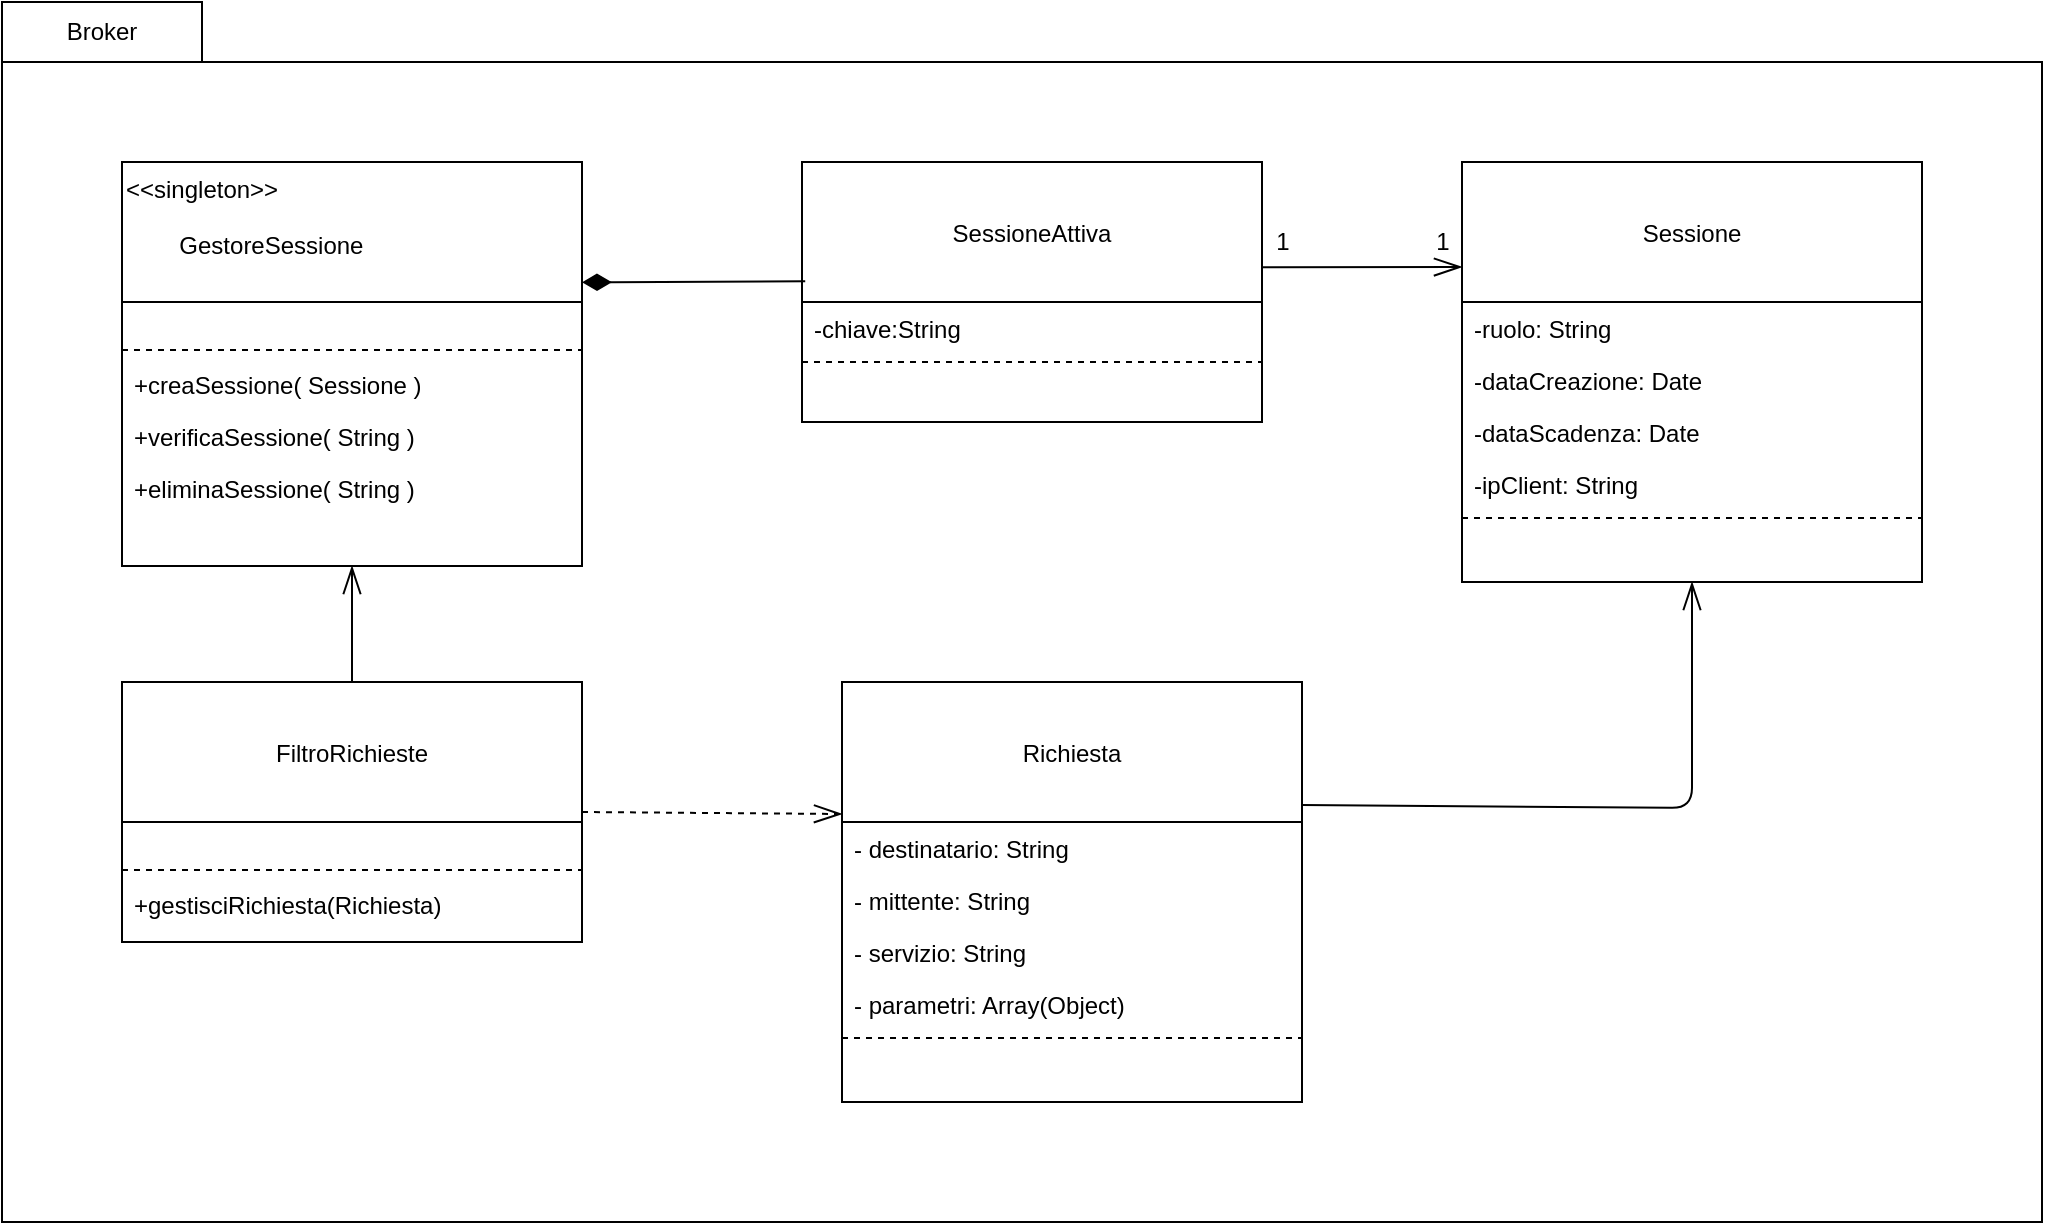 <mxfile version="14.8.5" type="device" pages="5"><diagram id="yVv5WazXG0fCefWkCFRc" name="Broker"><mxGraphModel dx="1550" dy="865" grid="1" gridSize="10" guides="1" tooltips="1" connect="1" arrows="1" fold="1" page="1" pageScale="1" pageWidth="827" pageHeight="1169" math="0" shadow="0"><root><mxCell id="cT_zm1OCgw1b50ZBrVHQ-0"/><mxCell id="cT_zm1OCgw1b50ZBrVHQ-1" parent="cT_zm1OCgw1b50ZBrVHQ-0"/><mxCell id="CBRPWZOL18wmjqipD_f1-0" value="" style="rounded=0;whiteSpace=wrap;html=1;" parent="cT_zm1OCgw1b50ZBrVHQ-1" vertex="1"><mxGeometry x="80" y="80" width="1020" height="580" as="geometry"/></mxCell><mxCell id="CBRPWZOL18wmjqipD_f1-1" value="Broker" style="rounded=0;whiteSpace=wrap;html=1;" parent="cT_zm1OCgw1b50ZBrVHQ-1" vertex="1"><mxGeometry x="80" y="50" width="100" height="30" as="geometry"/></mxCell><mxCell id="EuYrez2ANjo7ynz7ji1y-0" value="&lt;&lt;singleton&gt;&gt;&#xA;&#xA;        GestoreSessione" style="swimlane;fontStyle=0;align=left;verticalAlign=top;childLayout=stackLayout;horizontal=1;startSize=70;horizontalStack=0;resizeParent=1;resizeLast=0;collapsible=1;marginBottom=0;rounded=0;shadow=0;strokeWidth=1;fillColor=#FFFFFF;" parent="cT_zm1OCgw1b50ZBrVHQ-1" vertex="1"><mxGeometry x="140" y="130" width="230" height="202" as="geometry"><mxRectangle x="550" y="140" width="160" height="26" as="alternateBounds"/></mxGeometry></mxCell><mxCell id="EuYrez2ANjo7ynz7ji1y-1" value="&lt;font color=&quot;#ffffff&quot;&gt;I&lt;/font&gt;" style="text;html=1;align=center;verticalAlign=middle;resizable=0;points=[];autosize=1;strokeColor=none;" parent="EuYrez2ANjo7ynz7ji1y-0" vertex="1"><mxGeometry y="70" width="230" height="20" as="geometry"/></mxCell><mxCell id="EuYrez2ANjo7ynz7ji1y-2" value="" style="line;html=1;strokeWidth=1;align=left;verticalAlign=middle;spacingTop=-1;spacingLeft=3;spacingRight=3;rotatable=0;labelPosition=right;points=[];portConstraint=eastwest;dashed=1;" parent="EuYrez2ANjo7ynz7ji1y-0" vertex="1"><mxGeometry y="90" width="230" height="8" as="geometry"/></mxCell><mxCell id="EuYrez2ANjo7ynz7ji1y-3" value="+creaSessione( Sessione ) " style="text;align=left;verticalAlign=top;spacingLeft=4;spacingRight=4;overflow=hidden;rotatable=0;points=[[0,0.5],[1,0.5]];portConstraint=eastwest;" parent="EuYrez2ANjo7ynz7ji1y-0" vertex="1"><mxGeometry y="98" width="230" height="26" as="geometry"/></mxCell><mxCell id="EuYrez2ANjo7ynz7ji1y-5" value="+verificaSessione( String ) " style="text;align=left;verticalAlign=top;spacingLeft=4;spacingRight=4;overflow=hidden;rotatable=0;points=[[0,0.5],[1,0.5]];portConstraint=eastwest;" parent="EuYrez2ANjo7ynz7ji1y-0" vertex="1"><mxGeometry y="124" width="230" height="26" as="geometry"/></mxCell><mxCell id="EuYrez2ANjo7ynz7ji1y-12" value="+eliminaSessione( String ) " style="text;align=left;verticalAlign=top;spacingLeft=4;spacingRight=4;overflow=hidden;rotatable=0;points=[[0,0.5],[1,0.5]];portConstraint=eastwest;" parent="EuYrez2ANjo7ynz7ji1y-0" vertex="1"><mxGeometry y="150" width="230" height="26" as="geometry"/></mxCell><mxCell id="EuYrez2ANjo7ynz7ji1y-4" value="  " style="text;align=left;verticalAlign=top;spacingLeft=4;spacingRight=4;overflow=hidden;rotatable=0;points=[[0,0.5],[1,0.5]];portConstraint=eastwest;" parent="EuYrez2ANjo7ynz7ji1y-0" vertex="1"><mxGeometry y="176" width="230" height="26" as="geometry"/></mxCell><mxCell id="EuYrez2ANjo7ynz7ji1y-13" value="SessioneAttiva" style="swimlane;fontStyle=0;align=center;verticalAlign=middle;childLayout=stackLayout;horizontal=1;startSize=70;horizontalStack=0;resizeParent=1;resizeLast=0;collapsible=1;marginBottom=0;rounded=0;shadow=0;strokeWidth=1;fillColor=#FFFFFF;" parent="cT_zm1OCgw1b50ZBrVHQ-1" vertex="1"><mxGeometry x="480" y="130" width="230" height="130" as="geometry"><mxRectangle x="550" y="140" width="160" height="26" as="alternateBounds"/></mxGeometry></mxCell><mxCell id="EuYrez2ANjo7ynz7ji1y-20" value="-chiave:String" style="text;align=left;verticalAlign=top;spacingLeft=4;spacingRight=4;overflow=hidden;rotatable=0;points=[[0,0.5],[1,0.5]];portConstraint=eastwest;" parent="EuYrez2ANjo7ynz7ji1y-13" vertex="1"><mxGeometry y="70" width="230" height="26" as="geometry"/></mxCell><mxCell id="EuYrez2ANjo7ynz7ji1y-15" value="" style="line;html=1;strokeWidth=1;align=left;verticalAlign=middle;spacingTop=-1;spacingLeft=3;spacingRight=3;rotatable=0;labelPosition=right;points=[];portConstraint=eastwest;dashed=1;" parent="EuYrez2ANjo7ynz7ji1y-13" vertex="1"><mxGeometry y="96" width="230" height="8" as="geometry"/></mxCell><mxCell id="EuYrez2ANjo7ynz7ji1y-21" value="Sessione" style="swimlane;fontStyle=0;align=center;verticalAlign=middle;childLayout=stackLayout;horizontal=1;startSize=70;horizontalStack=0;resizeParent=1;resizeLast=0;collapsible=1;marginBottom=0;rounded=0;shadow=0;strokeWidth=1;fillColor=#FFFFFF;" parent="cT_zm1OCgw1b50ZBrVHQ-1" vertex="1"><mxGeometry x="810" y="130" width="230" height="210" as="geometry"><mxRectangle x="550" y="140" width="160" height="26" as="alternateBounds"/></mxGeometry></mxCell><mxCell id="EuYrez2ANjo7ynz7ji1y-24" value="-ruolo: String" style="text;align=left;verticalAlign=top;spacingLeft=4;spacingRight=4;overflow=hidden;rotatable=0;points=[[0,0.5],[1,0.5]];portConstraint=eastwest;" parent="EuYrez2ANjo7ynz7ji1y-21" vertex="1"><mxGeometry y="70" width="230" height="26" as="geometry"/></mxCell><mxCell id="EuYrez2ANjo7ynz7ji1y-26" value="-dataCreazione: Date" style="text;align=left;verticalAlign=top;spacingLeft=4;spacingRight=4;overflow=hidden;rotatable=0;points=[[0,0.5],[1,0.5]];portConstraint=eastwest;" parent="EuYrez2ANjo7ynz7ji1y-21" vertex="1"><mxGeometry y="96" width="230" height="26" as="geometry"/></mxCell><mxCell id="EuYrez2ANjo7ynz7ji1y-25" value="-dataScadenza: Date" style="text;align=left;verticalAlign=top;spacingLeft=4;spacingRight=4;overflow=hidden;rotatable=0;points=[[0,0.5],[1,0.5]];portConstraint=eastwest;" parent="EuYrez2ANjo7ynz7ji1y-21" vertex="1"><mxGeometry y="122" width="230" height="26" as="geometry"/></mxCell><mxCell id="EuYrez2ANjo7ynz7ji1y-22" value="-ipClient: String" style="text;align=left;verticalAlign=top;spacingLeft=4;spacingRight=4;overflow=hidden;rotatable=0;points=[[0,0.5],[1,0.5]];portConstraint=eastwest;" parent="EuYrez2ANjo7ynz7ji1y-21" vertex="1"><mxGeometry y="148" width="230" height="26" as="geometry"/></mxCell><mxCell id="EuYrez2ANjo7ynz7ji1y-23" value="" style="line;html=1;strokeWidth=1;align=left;verticalAlign=middle;spacingTop=-1;spacingLeft=3;spacingRight=3;rotatable=0;labelPosition=right;points=[];portConstraint=eastwest;dashed=1;" parent="EuYrez2ANjo7ynz7ji1y-21" vertex="1"><mxGeometry y="174" width="230" height="8" as="geometry"/></mxCell><mxCell id="EuYrez2ANjo7ynz7ji1y-27" value="FiltroRichieste" style="swimlane;fontStyle=0;align=center;verticalAlign=middle;childLayout=stackLayout;horizontal=1;startSize=70;horizontalStack=0;resizeParent=1;resizeLast=0;collapsible=1;marginBottom=0;rounded=0;shadow=0;strokeWidth=1;fillColor=#FFFFFF;" parent="cT_zm1OCgw1b50ZBrVHQ-1" vertex="1"><mxGeometry x="140" y="390" width="230" height="130" as="geometry"><mxRectangle x="550" y="140" width="160" height="26" as="alternateBounds"/></mxGeometry></mxCell><mxCell id="EuYrez2ANjo7ynz7ji1y-30" value="&lt;font color=&quot;#ffffff&quot;&gt;I&lt;/font&gt;" style="text;html=1;align=center;verticalAlign=middle;resizable=0;points=[];autosize=1;strokeColor=none;" parent="EuYrez2ANjo7ynz7ji1y-27" vertex="1"><mxGeometry y="70" width="230" height="20" as="geometry"/></mxCell><mxCell id="EuYrez2ANjo7ynz7ji1y-29" value="" style="line;html=1;strokeWidth=1;align=left;verticalAlign=middle;spacingTop=-1;spacingLeft=3;spacingRight=3;rotatable=0;labelPosition=right;points=[];portConstraint=eastwest;dashed=1;" parent="EuYrez2ANjo7ynz7ji1y-27" vertex="1"><mxGeometry y="90" width="230" height="8" as="geometry"/></mxCell><mxCell id="EuYrez2ANjo7ynz7ji1y-28" value="+gestisciRichiesta(Richiesta)" style="text;align=left;verticalAlign=top;spacingLeft=4;spacingRight=4;overflow=hidden;rotatable=0;points=[[0,0.5],[1,0.5]];portConstraint=eastwest;" parent="EuYrez2ANjo7ynz7ji1y-27" vertex="1"><mxGeometry y="98" width="230" height="26" as="geometry"/></mxCell><mxCell id="EuYrez2ANjo7ynz7ji1y-31" value="Richiesta" style="swimlane;fontStyle=0;align=center;verticalAlign=middle;childLayout=stackLayout;horizontal=1;startSize=70;horizontalStack=0;resizeParent=1;resizeLast=0;collapsible=1;marginBottom=0;rounded=0;shadow=0;strokeWidth=1;fillColor=#FFFFFF;" parent="cT_zm1OCgw1b50ZBrVHQ-1" vertex="1"><mxGeometry x="500" y="390" width="230" height="210" as="geometry"><mxRectangle x="550" y="140" width="160" height="26" as="alternateBounds"/></mxGeometry></mxCell><mxCell id="EuYrez2ANjo7ynz7ji1y-35" value="- destinatario: String" style="text;align=left;verticalAlign=top;spacingLeft=4;spacingRight=4;overflow=hidden;rotatable=0;points=[[0,0.5],[1,0.5]];portConstraint=eastwest;" parent="EuYrez2ANjo7ynz7ji1y-31" vertex="1"><mxGeometry y="70" width="230" height="26" as="geometry"/></mxCell><mxCell id="EuYrez2ANjo7ynz7ji1y-37" value="- mittente: String" style="text;align=left;verticalAlign=top;spacingLeft=4;spacingRight=4;overflow=hidden;rotatable=0;points=[[0,0.5],[1,0.5]];portConstraint=eastwest;" parent="EuYrez2ANjo7ynz7ji1y-31" vertex="1"><mxGeometry y="96" width="230" height="26" as="geometry"/></mxCell><mxCell id="EuYrez2ANjo7ynz7ji1y-36" value="- servizio: String" style="text;align=left;verticalAlign=top;spacingLeft=4;spacingRight=4;overflow=hidden;rotatable=0;points=[[0,0.5],[1,0.5]];portConstraint=eastwest;" parent="EuYrez2ANjo7ynz7ji1y-31" vertex="1"><mxGeometry y="122" width="230" height="26" as="geometry"/></mxCell><mxCell id="EuYrez2ANjo7ynz7ji1y-38" value="- parametri: Array(Object)" style="text;align=left;verticalAlign=top;spacingLeft=4;spacingRight=4;overflow=hidden;rotatable=0;points=[[0,0.5],[1,0.5]];portConstraint=eastwest;" parent="EuYrez2ANjo7ynz7ji1y-31" vertex="1"><mxGeometry y="148" width="230" height="26" as="geometry"/></mxCell><mxCell id="EuYrez2ANjo7ynz7ji1y-33" value="" style="line;html=1;strokeWidth=1;align=left;verticalAlign=middle;spacingTop=-1;spacingLeft=3;spacingRight=3;rotatable=0;labelPosition=right;points=[];portConstraint=eastwest;dashed=1;" parent="EuYrez2ANjo7ynz7ji1y-31" vertex="1"><mxGeometry y="174" width="230" height="8" as="geometry"/></mxCell><mxCell id="EuYrez2ANjo7ynz7ji1y-39" value="" style="endArrow=openThin;html=1;fontColor=#000000;exitX=0.5;exitY=0;exitDx=0;exitDy=0;endFill=0;strokeWidth=1;endSize=12;" parent="cT_zm1OCgw1b50ZBrVHQ-1" source="EuYrez2ANjo7ynz7ji1y-27" target="EuYrez2ANjo7ynz7ji1y-4" edge="1"><mxGeometry width="50" height="50" relative="1" as="geometry"><mxPoint x="550" y="370" as="sourcePoint"/><mxPoint x="600" y="320" as="targetPoint"/></mxGeometry></mxCell><mxCell id="EuYrez2ANjo7ynz7ji1y-40" value="" style="endArrow=openThin;html=1;fontColor=#000000;exitX=1;exitY=0.5;exitDx=0;exitDy=0;endFill=0;strokeWidth=1;endSize=12;dashed=1;" parent="cT_zm1OCgw1b50ZBrVHQ-1" source="EuYrez2ANjo7ynz7ji1y-27" edge="1"><mxGeometry width="50" height="50" relative="1" as="geometry"><mxPoint x="265" y="400" as="sourcePoint"/><mxPoint x="500" y="456" as="targetPoint"/></mxGeometry></mxCell><mxCell id="EuYrez2ANjo7ynz7ji1y-41" value="" style="endArrow=openThin;html=1;fontColor=#000000;exitX=0.999;exitY=0.293;exitDx=0;exitDy=0;endFill=0;strokeWidth=1;endSize=12;entryX=0.5;entryY=1;entryDx=0;entryDy=0;exitPerimeter=0;" parent="cT_zm1OCgw1b50ZBrVHQ-1" source="EuYrez2ANjo7ynz7ji1y-31" target="EuYrez2ANjo7ynz7ji1y-21" edge="1"><mxGeometry width="50" height="50" relative="1" as="geometry"><mxPoint x="265" y="400" as="sourcePoint"/><mxPoint x="265" y="342.0" as="targetPoint"/><Array as="points"><mxPoint x="925" y="453"/></Array></mxGeometry></mxCell><mxCell id="EuYrez2ANjo7ynz7ji1y-43" value="" style="endArrow=openThin;html=1;fontColor=#000000;exitX=0.999;exitY=0.405;exitDx=0;exitDy=0;endFill=0;strokeWidth=1;endSize=12;entryX=0;entryY=0.25;entryDx=0;entryDy=0;exitPerimeter=0;" parent="cT_zm1OCgw1b50ZBrVHQ-1" source="EuYrez2ANjo7ynz7ji1y-13" target="EuYrez2ANjo7ynz7ji1y-21" edge="1"><mxGeometry width="50" height="50" relative="1" as="geometry"><mxPoint x="265" y="400" as="sourcePoint"/><mxPoint x="265" y="342.0" as="targetPoint"/></mxGeometry></mxCell><mxCell id="EuYrez2ANjo7ynz7ji1y-44" value="1" style="text;html=1;align=center;verticalAlign=middle;resizable=0;points=[];autosize=1;strokeColor=none;fontColor=#000000;" parent="cT_zm1OCgw1b50ZBrVHQ-1" vertex="1"><mxGeometry x="710" y="160" width="20" height="20" as="geometry"/></mxCell><mxCell id="EuYrez2ANjo7ynz7ji1y-45" value="1" style="text;html=1;align=center;verticalAlign=middle;resizable=0;points=[];autosize=1;strokeColor=none;fontColor=#000000;" parent="cT_zm1OCgw1b50ZBrVHQ-1" vertex="1"><mxGeometry x="790" y="160" width="20" height="20" as="geometry"/></mxCell><mxCell id="EuYrez2ANjo7ynz7ji1y-46" value="" style="endArrow=none;html=1;fontColor=#000000;exitX=0.999;exitY=0.405;exitDx=0;exitDy=0;endFill=0;strokeWidth=1;endSize=12;entryX=0.007;entryY=0.459;entryDx=0;entryDy=0;exitPerimeter=0;entryPerimeter=0;startArrow=diamondThin;startFill=1;startSize=12;" parent="cT_zm1OCgw1b50ZBrVHQ-1" target="EuYrez2ANjo7ynz7ji1y-13" edge="1"><mxGeometry width="50" height="50" relative="1" as="geometry"><mxPoint x="370" y="190.15" as="sourcePoint"/><mxPoint x="470.23" y="190" as="targetPoint"/></mxGeometry></mxCell></root></mxGraphModel></diagram><diagram id="GL3_-5Gi8a7EhkOxfYoe" name="Interfacce"><mxGraphModel dx="1422" dy="789" grid="1" gridSize="10" guides="1" tooltips="1" connect="1" arrows="1" fold="1" page="1" pageScale="1" pageWidth="827" pageHeight="1169" math="0" shadow="0"><root><mxCell id="ZfhYme3P4JYmQQ1XmOYn-0"/><mxCell id="ZfhYme3P4JYmQQ1XmOYn-1" parent="ZfhYme3P4JYmQQ1XmOYn-0"/><mxCell id="ZfhYme3P4JYmQQ1XmOYn-2" value="&lt;&lt;Interface&gt;&gt;&#xA;&#xA;        IFarmaci" style="swimlane;fontStyle=0;align=left;verticalAlign=top;childLayout=stackLayout;horizontal=1;startSize=70;horizontalStack=0;resizeParent=1;resizeLast=0;collapsible=1;marginBottom=0;rounded=0;shadow=0;strokeWidth=1;fillColor=#60a917;strokeColor=#2D7600;fontColor=#ffffff;" parent="ZfhYme3P4JYmQQ1XmOYn-1" vertex="1"><mxGeometry x="40" y="40" width="200" height="160" as="geometry"><mxRectangle x="550" y="140" width="160" height="26" as="alternateBounds"/></mxGeometry></mxCell><mxCell id="ZfhYme3P4JYmQQ1XmOYn-3" value="&lt;font color=&quot;#ffffff&quot;&gt;I&lt;/font&gt;" style="text;html=1;align=center;verticalAlign=middle;resizable=0;points=[];autosize=1;strokeColor=none;" parent="ZfhYme3P4JYmQQ1XmOYn-2" vertex="1"><mxGeometry y="70" width="200" height="20" as="geometry"/></mxCell><mxCell id="ZfhYme3P4JYmQQ1XmOYn-4" value="" style="line;html=1;strokeWidth=1;align=left;verticalAlign=middle;spacingTop=-1;spacingLeft=3;spacingRight=3;rotatable=0;labelPosition=right;points=[];portConstraint=eastwest;strokeColor=#00FFFF;dashed=1;" parent="ZfhYme3P4JYmQQ1XmOYn-2" vertex="1"><mxGeometry y="90" width="200" height="8" as="geometry"/></mxCell><mxCell id="ZfhYme3P4JYmQQ1XmOYn-5" value="+getElencoFarmaci( String )" style="text;align=left;verticalAlign=top;spacingLeft=4;spacingRight=4;overflow=hidden;rotatable=0;points=[[0,0.5],[1,0.5]];portConstraint=eastwest;" parent="ZfhYme3P4JYmQQ1XmOYn-2" vertex="1"><mxGeometry y="98" width="200" height="26" as="geometry"/></mxCell><mxCell id="ZfhYme3P4JYmQQ1XmOYn-6" value="  " style="text;align=left;verticalAlign=top;spacingLeft=4;spacingRight=4;overflow=hidden;rotatable=0;points=[[0,0.5],[1,0.5]];portConstraint=eastwest;" parent="ZfhYme3P4JYmQQ1XmOYn-2" vertex="1"><mxGeometry y="124" width="200" height="26" as="geometry"/></mxCell><mxCell id="n6UhfPeeH3KFuSFYQKd4-0" value="&lt;&lt;Interface&gt;&gt;&#xA;&#xA;      IPrenotazioni" style="swimlane;fontStyle=0;align=left;verticalAlign=top;childLayout=stackLayout;horizontal=1;startSize=70;horizontalStack=0;resizeParent=1;resizeLast=0;collapsible=1;marginBottom=0;rounded=0;shadow=0;strokeWidth=1;fillColor=#60a917;strokeColor=#2D7600;fontColor=#ffffff;" parent="ZfhYme3P4JYmQQ1XmOYn-1" vertex="1"><mxGeometry x="600" y="40" width="200" height="190" as="geometry"><mxRectangle x="550" y="140" width="160" height="26" as="alternateBounds"/></mxGeometry></mxCell><mxCell id="n6UhfPeeH3KFuSFYQKd4-1" value="&lt;font color=&quot;#ffffff&quot;&gt;I&lt;/font&gt;" style="text;html=1;align=center;verticalAlign=middle;resizable=0;points=[];autosize=1;strokeColor=none;" parent="n6UhfPeeH3KFuSFYQKd4-0" vertex="1"><mxGeometry y="70" width="200" height="20" as="geometry"/></mxCell><mxCell id="n6UhfPeeH3KFuSFYQKd4-2" value="" style="line;html=1;strokeWidth=1;align=left;verticalAlign=middle;spacingTop=-1;spacingLeft=3;spacingRight=3;rotatable=0;labelPosition=right;points=[];portConstraint=eastwest;strokeColor=#00FFFF;dashed=1;" parent="n6UhfPeeH3KFuSFYQKd4-0" vertex="1"><mxGeometry y="90" width="200" height="8" as="geometry"/></mxCell><mxCell id="n6UhfPeeH3KFuSFYQKd4-3" value="+getElencoPrenotazioni(Date)" style="text;align=left;verticalAlign=top;spacingLeft=4;spacingRight=4;overflow=hidden;rotatable=0;points=[[0,0.5],[1,0.5]];portConstraint=eastwest;" parent="n6UhfPeeH3KFuSFYQKd4-0" vertex="1"><mxGeometry y="98" width="200" height="26" as="geometry"/></mxCell><mxCell id="fNYz-S5rn7Ygtek_KGpU-2" value="+confermaPrenotazione( String)" style="text;align=left;verticalAlign=top;spacingLeft=4;spacingRight=4;overflow=hidden;rotatable=0;points=[[0,0.5],[1,0.5]];portConstraint=eastwest;" parent="n6UhfPeeH3KFuSFYQKd4-0" vertex="1"><mxGeometry y="124" width="200" height="26" as="geometry"/></mxCell><mxCell id="n6UhfPeeH3KFuSFYQKd4-4" value="  " style="text;align=left;verticalAlign=top;spacingLeft=4;spacingRight=4;overflow=hidden;rotatable=0;points=[[0,0.5],[1,0.5]];portConstraint=eastwest;" parent="n6UhfPeeH3KFuSFYQKd4-0" vertex="1"><mxGeometry y="150" width="200" height="26" as="geometry"/></mxCell><mxCell id="n6UhfPeeH3KFuSFYQKd4-20" value="&lt;&lt;Interface&gt;&gt;&#xA;&#xA;     IGestionePrenotazioni" style="swimlane;fontStyle=0;align=left;verticalAlign=top;childLayout=stackLayout;horizontal=1;startSize=70;horizontalStack=0;resizeParent=1;resizeLast=0;collapsible=1;marginBottom=0;rounded=0;shadow=0;strokeWidth=1;fillColor=#60a917;strokeColor=#2D7600;fontColor=#ffffff;" parent="ZfhYme3P4JYmQQ1XmOYn-1" vertex="1"><mxGeometry x="40" y="290" width="200" height="150" as="geometry"><mxRectangle x="550" y="140" width="160" height="26" as="alternateBounds"/></mxGeometry></mxCell><mxCell id="n6UhfPeeH3KFuSFYQKd4-21" value="&lt;font color=&quot;#ffffff&quot;&gt;I&lt;/font&gt;" style="text;html=1;align=center;verticalAlign=middle;resizable=0;points=[];autosize=1;strokeColor=none;" parent="n6UhfPeeH3KFuSFYQKd4-20" vertex="1"><mxGeometry y="70" width="200" height="20" as="geometry"/></mxCell><mxCell id="n6UhfPeeH3KFuSFYQKd4-22" value="" style="line;html=1;strokeWidth=1;align=left;verticalAlign=middle;spacingTop=-1;spacingLeft=3;spacingRight=3;rotatable=0;labelPosition=right;points=[];portConstraint=eastwest;strokeColor=#00FFFF;dashed=1;" parent="n6UhfPeeH3KFuSFYQKd4-20" vertex="1"><mxGeometry y="90" width="200" height="8" as="geometry"/></mxCell><mxCell id="n6UhfPeeH3KFuSFYQKd4-23" value="+getListaPrenotazioni(Utente)" style="text;align=left;verticalAlign=top;spacingLeft=4;spacingRight=4;overflow=hidden;rotatable=0;points=[[0,0.5],[1,0.5]];portConstraint=eastwest;" parent="n6UhfPeeH3KFuSFYQKd4-20" vertex="1"><mxGeometry y="98" width="200" height="26" as="geometry"/></mxCell><mxCell id="Al3dNOMuMMS46lB1G4Fk-0" value="+creaPrenotazione(String)" style="text;align=left;verticalAlign=top;spacingLeft=4;spacingRight=4;overflow=hidden;rotatable=0;points=[[0,0.5],[1,0.5]];portConstraint=eastwest;" parent="n6UhfPeeH3KFuSFYQKd4-20" vertex="1"><mxGeometry y="124" width="200" height="26" as="geometry"/></mxCell><mxCell id="n6UhfPeeH3KFuSFYQKd4-25" value="&lt;&lt;Interface&gt;&gt;&#xA;&#xA;        IUtenti" style="swimlane;fontStyle=0;align=left;verticalAlign=top;childLayout=stackLayout;horizontal=1;startSize=70;horizontalStack=0;resizeParent=1;resizeLast=0;collapsible=1;marginBottom=0;rounded=0;shadow=0;strokeWidth=1;fillColor=#60a917;strokeColor=#2D7600;fontColor=#ffffff;" parent="ZfhYme3P4JYmQQ1XmOYn-1" vertex="1"><mxGeometry x="320" y="40" width="200" height="210" as="geometry"><mxRectangle x="550" y="140" width="160" height="26" as="alternateBounds"/></mxGeometry></mxCell><mxCell id="n6UhfPeeH3KFuSFYQKd4-26" value="&lt;font color=&quot;#ffffff&quot;&gt;I&lt;/font&gt;" style="text;html=1;align=center;verticalAlign=middle;resizable=0;points=[];autosize=1;strokeColor=none;" parent="n6UhfPeeH3KFuSFYQKd4-25" vertex="1"><mxGeometry y="70" width="200" height="20" as="geometry"/></mxCell><mxCell id="n6UhfPeeH3KFuSFYQKd4-27" value="" style="line;html=1;strokeWidth=1;align=left;verticalAlign=middle;spacingTop=-1;spacingLeft=3;spacingRight=3;rotatable=0;labelPosition=right;points=[];portConstraint=eastwest;strokeColor=#00FFFF;dashed=1;" parent="n6UhfPeeH3KFuSFYQKd4-25" vertex="1"><mxGeometry y="90" width="200" height="8" as="geometry"/></mxCell><mxCell id="n6UhfPeeH3KFuSFYQKd4-28" value="+getElencoUtenti()" style="text;align=left;verticalAlign=top;spacingLeft=4;spacingRight=4;overflow=hidden;rotatable=0;points=[[0,0.5],[1,0.5]];portConstraint=eastwest;" parent="n6UhfPeeH3KFuSFYQKd4-25" vertex="1"><mxGeometry y="98" width="200" height="26" as="geometry"/></mxCell><mxCell id="Al3dNOMuMMS46lB1G4Fk-1" value="+ricercaUtente(String)" style="text;align=left;verticalAlign=top;spacingLeft=4;spacingRight=4;overflow=hidden;rotatable=0;points=[[0,0.5],[1,0.5]];portConstraint=eastwest;" parent="n6UhfPeeH3KFuSFYQKd4-25" vertex="1"><mxGeometry y="124" width="200" height="26" as="geometry"/></mxCell><mxCell id="fNYz-S5rn7Ygtek_KGpU-0" value="+confermaUtente(String)" style="text;align=left;verticalAlign=top;spacingLeft=4;spacingRight=4;overflow=hidden;rotatable=0;points=[[0,0.5],[1,0.5]];portConstraint=eastwest;" parent="n6UhfPeeH3KFuSFYQKd4-25" vertex="1"><mxGeometry y="150" width="200" height="26" as="geometry"/></mxCell><mxCell id="fNYz-S5rn7Ygtek_KGpU-1" value="+bloccaUtente(String)" style="text;align=left;verticalAlign=top;spacingLeft=4;spacingRight=4;overflow=hidden;rotatable=0;points=[[0,0.5],[1,0.5]];portConstraint=eastwest;" parent="n6UhfPeeH3KFuSFYQKd4-25" vertex="1"><mxGeometry y="176" width="200" height="26" as="geometry"/></mxCell><mxCell id="n6UhfPeeH3KFuSFYQKd4-29" value="  " style="text;align=left;verticalAlign=top;spacingLeft=4;spacingRight=4;overflow=hidden;rotatable=0;points=[[0,0.5],[1,0.5]];portConstraint=eastwest;" parent="n6UhfPeeH3KFuSFYQKd4-25" vertex="1"><mxGeometry y="202" width="200" height="8" as="geometry"/></mxCell><mxCell id="x0ny44g0DmpaHEk4-ogQ-0" value="&lt;&lt;Interface&gt;&gt;&#xA;&#xA;        IRicercaFarmaci" style="swimlane;fontStyle=0;align=left;verticalAlign=top;childLayout=stackLayout;horizontal=1;startSize=70;horizontalStack=0;resizeParent=1;resizeLast=0;collapsible=1;marginBottom=0;rounded=0;shadow=0;strokeWidth=1;fillColor=#60a917;strokeColor=#2D7600;fontColor=#ffffff;" parent="ZfhYme3P4JYmQQ1XmOYn-1" vertex="1"><mxGeometry x="320" y="290" width="200" height="150" as="geometry"><mxRectangle x="550" y="140" width="160" height="26" as="alternateBounds"/></mxGeometry></mxCell><mxCell id="x0ny44g0DmpaHEk4-ogQ-1" value="&lt;font color=&quot;#ffffff&quot;&gt;I&lt;/font&gt;" style="text;html=1;align=center;verticalAlign=middle;resizable=0;points=[];autosize=1;strokeColor=none;" parent="x0ny44g0DmpaHEk4-ogQ-0" vertex="1"><mxGeometry y="70" width="200" height="20" as="geometry"/></mxCell><mxCell id="x0ny44g0DmpaHEk4-ogQ-2" value="" style="line;html=1;strokeWidth=1;align=left;verticalAlign=middle;spacingTop=-1;spacingLeft=3;spacingRight=3;rotatable=0;labelPosition=right;points=[];portConstraint=eastwest;strokeColor=#00FFFF;dashed=1;" parent="x0ny44g0DmpaHEk4-ogQ-0" vertex="1"><mxGeometry y="90" width="200" height="8" as="geometry"/></mxCell><mxCell id="x0ny44g0DmpaHEk4-ogQ-3" value="+ricercaFarmaci(String, String)" style="text;align=left;verticalAlign=top;spacingLeft=4;spacingRight=4;overflow=hidden;rotatable=0;points=[[0,0.5],[1,0.5]];portConstraint=eastwest;" parent="x0ny44g0DmpaHEk4-ogQ-0" vertex="1"><mxGeometry y="98" width="200" height="26" as="geometry"/></mxCell><mxCell id="x0ny44g0DmpaHEk4-ogQ-4" value="  " style="text;align=left;verticalAlign=top;spacingLeft=4;spacingRight=4;overflow=hidden;rotatable=0;points=[[0,0.5],[1,0.5]];portConstraint=eastwest;" parent="x0ny44g0DmpaHEk4-ogQ-0" vertex="1"><mxGeometry y="124" width="200" height="26" as="geometry"/></mxCell><mxCell id="Cww_7IHX2-KMNM_BBPtB-0" value="&lt;&lt;Interface&gt;&gt;&#xA;&#xA;      IGestioneAccesso" style="swimlane;fontStyle=0;align=left;verticalAlign=top;childLayout=stackLayout;horizontal=1;startSize=70;horizontalStack=0;resizeParent=1;resizeLast=0;collapsible=1;marginBottom=0;rounded=0;shadow=0;strokeWidth=1;fillColor=#60a917;strokeColor=#2D7600;fontColor=#ffffff;" parent="ZfhYme3P4JYmQQ1XmOYn-1" vertex="1"><mxGeometry x="600" y="290" width="200" height="150" as="geometry"><mxRectangle x="550" y="140" width="160" height="26" as="alternateBounds"/></mxGeometry></mxCell><mxCell id="Cww_7IHX2-KMNM_BBPtB-1" value="&lt;font color=&quot;#ffffff&quot;&gt;I&lt;/font&gt;" style="text;html=1;align=center;verticalAlign=middle;resizable=0;points=[];autosize=1;strokeColor=none;" parent="Cww_7IHX2-KMNM_BBPtB-0" vertex="1"><mxGeometry y="70" width="200" height="20" as="geometry"/></mxCell><mxCell id="Cww_7IHX2-KMNM_BBPtB-2" value="" style="line;html=1;strokeWidth=1;align=left;verticalAlign=middle;spacingTop=-1;spacingLeft=3;spacingRight=3;rotatable=0;labelPosition=right;points=[];portConstraint=eastwest;strokeColor=#00FFFF;dashed=1;" parent="Cww_7IHX2-KMNM_BBPtB-0" vertex="1"><mxGeometry y="90" width="200" height="8" as="geometry"/></mxCell><mxCell id="Cww_7IHX2-KMNM_BBPtB-3" value="+VerificaCredenziali(String, String)" style="text;align=left;verticalAlign=top;spacingLeft=4;spacingRight=4;overflow=hidden;rotatable=0;points=[[0,0.5],[1,0.5]];portConstraint=eastwest;" parent="Cww_7IHX2-KMNM_BBPtB-0" vertex="1"><mxGeometry y="98" width="200" height="26" as="geometry"/></mxCell><mxCell id="NXEQzA1pVHBszsEQ3zHj-0" value="+Registra(Utente)" style="text;align=left;verticalAlign=top;spacingLeft=4;spacingRight=4;overflow=hidden;rotatable=0;points=[[0,0.5],[1,0.5]];portConstraint=eastwest;" parent="Cww_7IHX2-KMNM_BBPtB-0" vertex="1"><mxGeometry y="124" width="200" height="26" as="geometry"/></mxCell><mxCell id="oHSIRduPH39KsL3pVbs2-0" value="&lt;&lt;Interface&gt;&gt;&#xA;&#xA;     IMagazzinoObserver" style="swimlane;fontStyle=0;align=left;verticalAlign=top;childLayout=stackLayout;horizontal=1;startSize=70;horizontalStack=0;resizeParent=1;resizeLast=0;collapsible=1;marginBottom=0;rounded=0;shadow=0;strokeWidth=1;fillColor=#60a917;strokeColor=#2D7600;fontColor=#ffffff;" parent="ZfhYme3P4JYmQQ1XmOYn-1" vertex="1"><mxGeometry x="40" y="510" width="200" height="124" as="geometry"><mxRectangle x="550" y="140" width="160" height="26" as="alternateBounds"/></mxGeometry></mxCell><mxCell id="oHSIRduPH39KsL3pVbs2-1" value="&lt;font color=&quot;#ffffff&quot;&gt;I&lt;/font&gt;" style="text;html=1;align=center;verticalAlign=middle;resizable=0;points=[];autosize=1;strokeColor=none;" parent="oHSIRduPH39KsL3pVbs2-0" vertex="1"><mxGeometry y="70" width="200" height="20" as="geometry"/></mxCell><mxCell id="oHSIRduPH39KsL3pVbs2-3" value="+updateMagazzino()" style="text;align=left;verticalAlign=top;spacingLeft=4;spacingRight=4;overflow=hidden;rotatable=0;points=[[0,0.5],[1,0.5]];portConstraint=eastwest;" parent="oHSIRduPH39KsL3pVbs2-0" vertex="1"><mxGeometry y="90" width="200" height="26" as="geometry"/></mxCell><mxCell id="oHSIRduPH39KsL3pVbs2-2" value="" style="line;html=1;strokeWidth=1;align=left;verticalAlign=middle;spacingTop=-1;spacingLeft=3;spacingRight=3;rotatable=0;labelPosition=right;points=[];portConstraint=eastwest;strokeColor=#00FFFF;dashed=1;" parent="oHSIRduPH39KsL3pVbs2-0" vertex="1"><mxGeometry y="116" width="200" height="8" as="geometry"/></mxCell></root></mxGraphModel></diagram><diagram id="uPiAunAodDr_Y-TiUzLU" name="ControllerGenerale"><mxGraphModel dx="1422" dy="789" grid="1" gridSize="10" guides="1" tooltips="1" connect="1" arrows="1" fold="1" page="1" pageScale="1" pageWidth="1654" pageHeight="2336" math="0" shadow="0"><root><mxCell id="bW809uxQ4oN-JzmfMd70-0"/><mxCell id="bW809uxQ4oN-JzmfMd70-1" parent="bW809uxQ4oN-JzmfMd70-0"/><mxCell id="3UuchMs-ecl106faBqa0-0" value="Controller" style="swimlane;fontStyle=0;align=center;verticalAlign=top;childLayout=stackLayout;horizontal=1;startSize=26;horizontalStack=0;resizeParent=1;resizeLast=0;collapsible=1;marginBottom=0;rounded=0;shadow=0;strokeWidth=1;fontColor=#ffffff;swimlaneFillColor=#66CC00;strokeColor=#00E800;fillColor=#66CC00;" parent="bW809uxQ4oN-JzmfMd70-1" vertex="1"><mxGeometry x="479" y="190" width="192.5" height="210" as="geometry"><mxRectangle x="230" y="140" width="160" height="26" as="alternateBounds"/></mxGeometry></mxCell><mxCell id="3UuchMs-ecl106faBqa0-1" value="" style="line;html=1;strokeWidth=1;align=left;verticalAlign=middle;spacingTop=-1;spacingLeft=3;spacingRight=3;rotatable=0;labelPosition=right;points=[];portConstraint=eastwest;strokeColor=#FFFFFF;" parent="3UuchMs-ecl106faBqa0-0" vertex="1"><mxGeometry y="26" width="192.5" height="8" as="geometry"/></mxCell><mxCell id="3UuchMs-ecl106faBqa0-2" value="-dbConnection:Connection" style="text;align=left;verticalAlign=top;spacingLeft=4;spacingRight=4;overflow=hidden;rotatable=0;points=[[0,0.5],[1,0.5]];portConstraint=eastwest;" parent="3UuchMs-ecl106faBqa0-0" vertex="1"><mxGeometry y="34" width="192.5" height="28" as="geometry"/></mxCell><mxCell id="3UuchMs-ecl106faBqa0-3" value="-logWriter:Writer" style="text;align=left;verticalAlign=top;spacingLeft=4;spacingRight=4;overflow=hidden;rotatable=0;points=[[0,0.5],[1,0.5]];portConstraint=eastwest;" parent="3UuchMs-ecl106faBqa0-0" vertex="1"><mxGeometry y="62" width="192.5" height="28" as="geometry"/></mxCell><mxCell id="3UuchMs-ecl106faBqa0-4" value="" style="line;html=1;strokeWidth=1;align=left;verticalAlign=middle;spacingTop=-1;spacingLeft=3;spacingRight=3;rotatable=0;labelPosition=right;points=[];portConstraint=eastwest;dashed=1;dashPattern=1 1;" parent="3UuchMs-ecl106faBqa0-0" vertex="1"><mxGeometry y="90" width="192.5" height="8" as="geometry"/></mxCell><mxCell id="3UuchMs-ecl106faBqa0-5" value="-apriConnessione(dbUrl : String)" style="text;align=left;verticalAlign=top;spacingLeft=4;spacingRight=4;overflow=hidden;rotatable=0;points=[[0,0.5],[1,0.5]];portConstraint=eastwest;" parent="3UuchMs-ecl106faBqa0-0" vertex="1"><mxGeometry y="98" width="192.5" height="28" as="geometry"/></mxCell><mxCell id="J5yrRBvFs6hLUiF7JR9p-0" value="-apriLog(logFile : Path)" style="text;align=left;verticalAlign=top;spacingLeft=4;spacingRight=4;overflow=hidden;rotatable=0;points=[[0,0.5],[1,0.5]];portConstraint=eastwest;" parent="3UuchMs-ecl106faBqa0-0" vertex="1"><mxGeometry y="126" width="192.5" height="28" as="geometry"/></mxCell><mxCell id="KhzDwx2VcN0zIcV623Aj-0" value="#scriviLog(message : String)" style="text;align=left;verticalAlign=top;spacingLeft=4;spacingRight=4;overflow=hidden;rotatable=0;points=[[0,0.5],[1,0.5]];portConstraint=eastwest;" parent="3UuchMs-ecl106faBqa0-0" vertex="1"><mxGeometry y="154" width="192.5" height="28" as="geometry"/></mxCell><mxCell id="3UuchMs-ecl106faBqa0-6" value="#Connection getConnection()" style="text;align=left;verticalAlign=top;spacingLeft=4;spacingRight=4;overflow=hidden;rotatable=0;points=[[0,0.5],[1,0.5]];portConstraint=eastwest;" parent="3UuchMs-ecl106faBqa0-0" vertex="1"><mxGeometry y="182" width="192.5" height="28" as="geometry"/></mxCell><mxCell id="jNhxaJpH2AMdw3hQYses-5" value="Si mantiene un unico controller padre che implementa entrambe le funzionalità di IDBController e ILogController poiché nel progetto i due servizi sono fortemente accoppiati, non si prevede la necessità di modularizzazione." style="text;html=1;strokeColor=none;fillColor=none;spacing=5;spacingTop=-20;whiteSpace=wrap;overflow=hidden;rounded=0;" parent="bW809uxQ4oN-JzmfMd70-1" vertex="1"><mxGeometry x="720" y="190" width="190" height="102" as="geometry"/></mxCell><mxCell id="Wask8lV1JKuYvJWV4XjO-0" value="GestioneAccessoController" style="swimlane;fontStyle=0;align=center;verticalAlign=top;childLayout=stackLayout;horizontal=1;startSize=26;horizontalStack=0;resizeParent=1;resizeLast=0;collapsible=1;marginBottom=0;rounded=0;shadow=0;strokeWidth=1;fontColor=#ffffff;swimlaneFillColor=#66CC00;strokeColor=#00E800;fillColor=#66CC00;" parent="bW809uxQ4oN-JzmfMd70-1" vertex="1"><mxGeometry x="20" y="272.5" width="210" height="100" as="geometry"><mxRectangle x="230" y="140" width="160" height="26" as="alternateBounds"/></mxGeometry></mxCell><mxCell id="Wask8lV1JKuYvJWV4XjO-1" value="" style="line;html=1;strokeWidth=1;align=left;verticalAlign=middle;spacingTop=-1;spacingLeft=3;spacingRight=3;rotatable=0;labelPosition=right;points=[];portConstraint=eastwest;strokeColor=#FFFFFF;" parent="Wask8lV1JKuYvJWV4XjO-0" vertex="1"><mxGeometry y="26" width="210" height="8" as="geometry"/></mxCell><mxCell id="Wask8lV1JKuYvJWV4XjO-2" value="" style="line;html=1;strokeWidth=1;align=left;verticalAlign=middle;spacingTop=-1;spacingLeft=3;spacingRight=3;rotatable=0;labelPosition=right;points=[];portConstraint=eastwest;dashed=1;dashPattern=1 1;" parent="Wask8lV1JKuYvJWV4XjO-0" vertex="1"><mxGeometry y="34" width="210" height="8" as="geometry"/></mxCell><mxCell id="Wask8lV1JKuYvJWV4XjO-3" value="+VerificaCredenziali(String, String)" style="text;align=left;verticalAlign=top;spacingLeft=4;spacingRight=4;overflow=hidden;rotatable=0;points=[[0,0.5],[1,0.5]];portConstraint=eastwest;" parent="Wask8lV1JKuYvJWV4XjO-0" vertex="1"><mxGeometry y="42" width="210" height="28" as="geometry"/></mxCell><mxCell id="Wask8lV1JKuYvJWV4XjO-4" value="+Registra(Utente)" style="text;align=left;verticalAlign=top;spacingLeft=4;spacingRight=4;overflow=hidden;rotatable=0;points=[[0,0.5],[1,0.5]];portConstraint=eastwest;" parent="Wask8lV1JKuYvJWV4XjO-0" vertex="1"><mxGeometry y="70" width="210" height="30" as="geometry"/></mxCell><mxCell id="Wask8lV1JKuYvJWV4XjO-5" value="" style="endArrow=none;html=1;strokeColor=#00FFFF;" parent="bW809uxQ4oN-JzmfMd70-1" target="Wask8lV1JKuYvJWV4XjO-6" edge="1"><mxGeometry width="50" height="50" relative="1" as="geometry"><mxPoint x="205" y="272.5" as="sourcePoint"/><mxPoint x="210" y="242.5" as="targetPoint"/></mxGeometry></mxCell><mxCell id="Wask8lV1JKuYvJWV4XjO-6" value="" style="ellipse;whiteSpace=wrap;html=1;aspect=fixed;strokeColor=#00FFFF;" parent="bW809uxQ4oN-JzmfMd70-1" vertex="1"><mxGeometry x="200" y="242.5" width="10" height="10" as="geometry"/></mxCell><mxCell id="Wask8lV1JKuYvJWV4XjO-7" value="IGestioneAccesso" style="text;html=1;align=right;verticalAlign=middle;resizable=0;points=[];autosize=1;strokeColor=none;" parent="bW809uxQ4oN-JzmfMd70-1" vertex="1"><mxGeometry x="90" y="237.5" width="110" height="20" as="geometry"/></mxCell><mxCell id="E3dNckxHpe_QWOuBooIU-0" value="GestionePrenotazioniController" style="swimlane;fontStyle=0;align=center;verticalAlign=top;childLayout=stackLayout;horizontal=1;startSize=26;horizontalStack=0;resizeParent=1;resizeLast=0;collapsible=1;marginBottom=0;rounded=0;shadow=0;strokeWidth=1;fontColor=#ffffff;swimlaneFillColor=#66CC00;strokeColor=#00E800;fillColor=#66CC00;" parent="bW809uxQ4oN-JzmfMd70-1" vertex="1"><mxGeometry x="18.75" y="615" width="192.5" height="120" as="geometry"><mxRectangle x="230" y="140" width="160" height="26" as="alternateBounds"/></mxGeometry></mxCell><mxCell id="E3dNckxHpe_QWOuBooIU-1" value="" style="line;html=1;strokeWidth=1;align=left;verticalAlign=middle;spacingTop=-1;spacingLeft=3;spacingRight=3;rotatable=0;labelPosition=right;points=[];portConstraint=eastwest;strokeColor=#FFFFFF;" parent="E3dNckxHpe_QWOuBooIU-0" vertex="1"><mxGeometry y="26" width="192.5" height="8" as="geometry"/></mxCell><mxCell id="E3dNckxHpe_QWOuBooIU-2" value="" style="line;html=1;strokeWidth=1;align=left;verticalAlign=middle;spacingTop=-1;spacingLeft=3;spacingRight=3;rotatable=0;labelPosition=right;points=[];portConstraint=eastwest;dashed=1;dashPattern=1 1;" parent="E3dNckxHpe_QWOuBooIU-0" vertex="1"><mxGeometry y="34" width="192.5" height="8" as="geometry"/></mxCell><mxCell id="E3dNckxHpe_QWOuBooIU-3" value="+getListaPrenotazioni( Utente )" style="text;align=left;verticalAlign=top;spacingLeft=4;spacingRight=4;overflow=hidden;rotatable=0;points=[[0,0.5],[1,0.5]];portConstraint=eastwest;" parent="E3dNckxHpe_QWOuBooIU-0" vertex="1"><mxGeometry y="42" width="192.5" height="28" as="geometry"/></mxCell><mxCell id="E3dNckxHpe_QWOuBooIU-4" value="+creaPrenotazione( String )" style="text;align=left;verticalAlign=top;spacingLeft=4;spacingRight=4;overflow=hidden;rotatable=0;points=[[0,0.5],[1,0.5]];portConstraint=eastwest;" parent="E3dNckxHpe_QWOuBooIU-0" vertex="1"><mxGeometry y="70" width="192.5" height="28" as="geometry"/></mxCell><mxCell id="E3dNckxHpe_QWOuBooIU-5" value="" style="endArrow=none;html=1;strokeColor=#00FFFF;" parent="bW809uxQ4oN-JzmfMd70-1" target="E3dNckxHpe_QWOuBooIU-6" edge="1"><mxGeometry width="50" height="50" relative="1" as="geometry"><mxPoint x="185.0" y="615" as="sourcePoint"/><mxPoint x="190" y="585" as="targetPoint"/></mxGeometry></mxCell><mxCell id="E3dNckxHpe_QWOuBooIU-6" value="" style="ellipse;whiteSpace=wrap;html=1;aspect=fixed;strokeColor=#00FFFF;" parent="bW809uxQ4oN-JzmfMd70-1" vertex="1"><mxGeometry x="180" y="585" width="10" height="10" as="geometry"/></mxCell><mxCell id="E3dNckxHpe_QWOuBooIU-7" value="IGestionePrenotazioni" style="text;html=1;align=right;verticalAlign=middle;resizable=0;points=[];autosize=1;strokeColor=none;" parent="bW809uxQ4oN-JzmfMd70-1" vertex="1"><mxGeometry x="50" y="580" width="130" height="20" as="geometry"/></mxCell><mxCell id="E3dNckxHpe_QWOuBooIU-8" value="" style="endArrow=blockThin;html=1;endFill=0;jumpSize=6;startSize=12;endSize=12;strokeColor=#007FFF;exitX=1;exitY=0.25;exitDx=0;exitDy=0;entryX=0;entryY=1;entryDx=0;entryDy=0;" parent="bW809uxQ4oN-JzmfMd70-1" source="E3dNckxHpe_QWOuBooIU-0" target="3UuchMs-ecl106faBqa0-0" edge="1"><mxGeometry width="50" height="50" relative="1" as="geometry"><mxPoint x="290" y="589.5" as="sourcePoint"/><mxPoint x="500" y="430" as="targetPoint"/></mxGeometry></mxCell><mxCell id="E3dNckxHpe_QWOuBooIU-9" value="RicercaFarmaciController" style="swimlane;fontStyle=0;align=center;verticalAlign=top;childLayout=stackLayout;horizontal=1;startSize=26;horizontalStack=0;resizeParent=1;resizeLast=0;collapsible=1;marginBottom=0;rounded=0;shadow=0;strokeWidth=1;fontColor=#ffffff;swimlaneFillColor=#66CC00;strokeColor=#00E800;fillColor=#66CC00;" parent="bW809uxQ4oN-JzmfMd70-1" vertex="1"><mxGeometry x="256.31" y="733" width="230" height="80" as="geometry"><mxRectangle x="230" y="140" width="160" height="26" as="alternateBounds"/></mxGeometry></mxCell><mxCell id="E3dNckxHpe_QWOuBooIU-10" value="" style="line;html=1;strokeWidth=1;align=left;verticalAlign=middle;spacingTop=-1;spacingLeft=3;spacingRight=3;rotatable=0;labelPosition=right;points=[];portConstraint=eastwest;strokeColor=#FFFFFF;" parent="E3dNckxHpe_QWOuBooIU-9" vertex="1"><mxGeometry y="26" width="230" height="8" as="geometry"/></mxCell><mxCell id="E3dNckxHpe_QWOuBooIU-11" value="" style="line;html=1;strokeWidth=1;align=left;verticalAlign=middle;spacingTop=-1;spacingLeft=3;spacingRight=3;rotatable=0;labelPosition=right;points=[];portConstraint=eastwest;dashed=1;dashPattern=1 1;" parent="E3dNckxHpe_QWOuBooIU-9" vertex="1"><mxGeometry y="34" width="230" height="8" as="geometry"/></mxCell><mxCell id="E3dNckxHpe_QWOuBooIU-12" value="+ricercaFarmaci( String,String )" style="text;align=left;verticalAlign=top;spacingLeft=4;spacingRight=4;overflow=hidden;rotatable=0;points=[[0,0.5],[1,0.5]];portConstraint=eastwest;" parent="E3dNckxHpe_QWOuBooIU-9" vertex="1"><mxGeometry y="42" width="230" height="28" as="geometry"/></mxCell><mxCell id="E3dNckxHpe_QWOuBooIU-14" value="" style="ellipse;whiteSpace=wrap;html=1;aspect=fixed;strokeColor=#00FFFF;" parent="bW809uxQ4oN-JzmfMd70-1" vertex="1"><mxGeometry x="460.0" y="710" width="10" height="10" as="geometry"/></mxCell><mxCell id="E3dNckxHpe_QWOuBooIU-15" value="IRicercaFarmaci" style="text;html=1;align=right;verticalAlign=middle;resizable=0;points=[];autosize=1;strokeColor=none;" parent="bW809uxQ4oN-JzmfMd70-1" vertex="1"><mxGeometry x="400" y="690" width="100" height="20" as="geometry"/></mxCell><mxCell id="E3dNckxHpe_QWOuBooIU-16" value="" style="endArrow=blockThin;html=1;endFill=0;jumpSize=6;startSize=12;endSize=12;strokeColor=#007FFF;exitX=0.5;exitY=0;exitDx=0;exitDy=0;entryX=0.25;entryY=1;entryDx=0;entryDy=0;" parent="bW809uxQ4oN-JzmfMd70-1" source="E3dNckxHpe_QWOuBooIU-9" target="3UuchMs-ecl106faBqa0-0" edge="1"><mxGeometry width="50" height="50" relative="1" as="geometry"><mxPoint x="111.81" y="643.5" as="sourcePoint"/><mxPoint x="333.685" y="539.5" as="targetPoint"/></mxGeometry></mxCell><mxCell id="NtJYa8pZzJIJ-DqVZRe0-0" value="FarmaciController" style="swimlane;fontStyle=0;align=center;verticalAlign=top;childLayout=stackLayout;horizontal=1;startSize=26;horizontalStack=0;resizeParent=1;resizeLast=0;collapsible=1;marginBottom=0;rounded=0;shadow=0;strokeWidth=1;fontColor=#ffffff;swimlaneFillColor=#66CC00;strokeColor=#00E800;fillColor=#66CC00;" parent="bW809uxQ4oN-JzmfMd70-1" vertex="1"><mxGeometry x="830" y="763" width="180" height="100" as="geometry"><mxRectangle x="230" y="140" width="160" height="26" as="alternateBounds"/></mxGeometry></mxCell><mxCell id="NtJYa8pZzJIJ-DqVZRe0-1" value="" style="line;html=1;strokeWidth=1;align=left;verticalAlign=middle;spacingTop=-1;spacingLeft=3;spacingRight=3;rotatable=0;labelPosition=right;points=[];portConstraint=eastwest;strokeColor=#FFFFFF;" parent="NtJYa8pZzJIJ-DqVZRe0-0" vertex="1"><mxGeometry y="26" width="180" height="8" as="geometry"/></mxCell><mxCell id="NtJYa8pZzJIJ-DqVZRe0-2" value="" style="line;html=1;strokeWidth=1;align=left;verticalAlign=middle;spacingTop=-1;spacingLeft=3;spacingRight=3;rotatable=0;labelPosition=right;points=[];portConstraint=eastwest;dashed=1;dashPattern=1 1;" parent="NtJYa8pZzJIJ-DqVZRe0-0" vertex="1"><mxGeometry y="34" width="180" height="8" as="geometry"/></mxCell><mxCell id="NtJYa8pZzJIJ-DqVZRe0-3" value="+getElencoFarmaci( String )" style="text;align=left;verticalAlign=top;spacingLeft=4;spacingRight=4;overflow=hidden;rotatable=0;points=[[0,0.5],[1,0.5]];portConstraint=eastwest;" parent="NtJYa8pZzJIJ-DqVZRe0-0" vertex="1"><mxGeometry y="42" width="180" height="28" as="geometry"/></mxCell><mxCell id="NtJYa8pZzJIJ-DqVZRe0-4" value="UtentiController" style="swimlane;fontStyle=0;align=center;verticalAlign=top;childLayout=stackLayout;horizontal=1;startSize=26;horizontalStack=0;resizeParent=1;resizeLast=0;collapsible=1;marginBottom=0;rounded=0;shadow=0;strokeWidth=1;fontColor=#ffffff;swimlaneFillColor=#66CC00;strokeColor=#00E800;fillColor=#66CC00;" parent="bW809uxQ4oN-JzmfMd70-1" vertex="1"><mxGeometry x="1052.5" y="635" width="180" height="180" as="geometry"><mxRectangle x="230" y="140" width="160" height="26" as="alternateBounds"/></mxGeometry></mxCell><mxCell id="NtJYa8pZzJIJ-DqVZRe0-5" value="" style="line;html=1;strokeWidth=1;align=left;verticalAlign=middle;spacingTop=-1;spacingLeft=3;spacingRight=3;rotatable=0;labelPosition=right;points=[];portConstraint=eastwest;strokeColor=#FFFFFF;" parent="NtJYa8pZzJIJ-DqVZRe0-4" vertex="1"><mxGeometry y="26" width="180" height="8" as="geometry"/></mxCell><mxCell id="NtJYa8pZzJIJ-DqVZRe0-6" value="" style="line;html=1;strokeWidth=1;align=left;verticalAlign=middle;spacingTop=-1;spacingLeft=3;spacingRight=3;rotatable=0;labelPosition=right;points=[];portConstraint=eastwest;dashed=1;dashPattern=1 1;" parent="NtJYa8pZzJIJ-DqVZRe0-4" vertex="1"><mxGeometry y="34" width="180" height="8" as="geometry"/></mxCell><mxCell id="NtJYa8pZzJIJ-DqVZRe0-7" value="+getElencoUtenti( )" style="text;align=left;verticalAlign=top;spacingLeft=4;spacingRight=4;overflow=hidden;rotatable=0;points=[[0,0.5],[1,0.5]];portConstraint=eastwest;" parent="NtJYa8pZzJIJ-DqVZRe0-4" vertex="1"><mxGeometry y="42" width="180" height="28" as="geometry"/></mxCell><mxCell id="NtJYa8pZzJIJ-DqVZRe0-8" value="+ricercaUtente( String )" style="text;align=left;verticalAlign=top;spacingLeft=4;spacingRight=4;overflow=hidden;rotatable=0;points=[[0,0.5],[1,0.5]];portConstraint=eastwest;" parent="NtJYa8pZzJIJ-DqVZRe0-4" vertex="1"><mxGeometry y="70" width="180" height="28" as="geometry"/></mxCell><mxCell id="NtJYa8pZzJIJ-DqVZRe0-9" value="+confermaUtente( String )" style="text;align=left;verticalAlign=top;spacingLeft=4;spacingRight=4;overflow=hidden;rotatable=0;points=[[0,0.5],[1,0.5]];portConstraint=eastwest;" parent="NtJYa8pZzJIJ-DqVZRe0-4" vertex="1"><mxGeometry y="98" width="180" height="28" as="geometry"/></mxCell><mxCell id="NtJYa8pZzJIJ-DqVZRe0-10" value="+bloccaUtente( String )" style="text;align=left;verticalAlign=top;spacingLeft=4;spacingRight=4;overflow=hidden;rotatable=0;points=[[0,0.5],[1,0.5]];portConstraint=eastwest;" parent="NtJYa8pZzJIJ-DqVZRe0-4" vertex="1"><mxGeometry y="126" width="180" height="28" as="geometry"/></mxCell><mxCell id="NtJYa8pZzJIJ-DqVZRe0-11" value="PrenotazioniController" style="swimlane;fontStyle=0;align=center;verticalAlign=top;childLayout=stackLayout;horizontal=1;startSize=26;horizontalStack=0;resizeParent=1;resizeLast=0;collapsible=1;marginBottom=0;rounded=0;shadow=0;strokeWidth=1;fontColor=#ffffff;swimlaneFillColor=#66CC00;strokeColor=#00E800;fillColor=#66CC00;" parent="bW809uxQ4oN-JzmfMd70-1" vertex="1"><mxGeometry x="610" y="768" width="192.5" height="120" as="geometry"><mxRectangle x="230" y="140" width="160" height="26" as="alternateBounds"/></mxGeometry></mxCell><mxCell id="NtJYa8pZzJIJ-DqVZRe0-12" value="" style="line;html=1;strokeWidth=1;align=left;verticalAlign=middle;spacingTop=-1;spacingLeft=3;spacingRight=3;rotatable=0;labelPosition=right;points=[];portConstraint=eastwest;strokeColor=#FFFFFF;" parent="NtJYa8pZzJIJ-DqVZRe0-11" vertex="1"><mxGeometry y="26" width="192.5" height="8" as="geometry"/></mxCell><mxCell id="NtJYa8pZzJIJ-DqVZRe0-13" value="" style="line;html=1;strokeWidth=1;align=left;verticalAlign=middle;spacingTop=-1;spacingLeft=3;spacingRight=3;rotatable=0;labelPosition=right;points=[];portConstraint=eastwest;dashed=1;dashPattern=1 1;" parent="NtJYa8pZzJIJ-DqVZRe0-11" vertex="1"><mxGeometry y="34" width="192.5" height="8" as="geometry"/></mxCell><mxCell id="NtJYa8pZzJIJ-DqVZRe0-14" value="+getElencoPrenotazioni( Date )" style="text;align=left;verticalAlign=top;spacingLeft=4;spacingRight=4;overflow=hidden;rotatable=0;points=[[0,0.5],[1,0.5]];portConstraint=eastwest;" parent="NtJYa8pZzJIJ-DqVZRe0-11" vertex="1"><mxGeometry y="42" width="192.5" height="28" as="geometry"/></mxCell><mxCell id="NtJYa8pZzJIJ-DqVZRe0-15" value="+confermaPrenotazione( String )" style="text;align=left;verticalAlign=top;spacingLeft=4;spacingRight=4;overflow=hidden;rotatable=0;points=[[0,0.5],[1,0.5]];portConstraint=eastwest;" parent="NtJYa8pZzJIJ-DqVZRe0-11" vertex="1"><mxGeometry y="70" width="192.5" height="28" as="geometry"/></mxCell><mxCell id="NtJYa8pZzJIJ-DqVZRe0-16" value="" style="endArrow=none;html=1;strokeColor=#00FFFF;" parent="bW809uxQ4oN-JzmfMd70-1" target="NtJYa8pZzJIJ-DqVZRe0-17" edge="1"><mxGeometry width="50" height="50" relative="1" as="geometry"><mxPoint x="1217.5" y="635" as="sourcePoint"/><mxPoint x="1222.5" y="605" as="targetPoint"/></mxGeometry></mxCell><mxCell id="NtJYa8pZzJIJ-DqVZRe0-17" value="" style="ellipse;whiteSpace=wrap;html=1;aspect=fixed;strokeColor=#00FFFF;" parent="bW809uxQ4oN-JzmfMd70-1" vertex="1"><mxGeometry x="1212.5" y="605" width="10" height="10" as="geometry"/></mxCell><mxCell id="NtJYa8pZzJIJ-DqVZRe0-18" value="IUtenti" style="text;html=1;align=right;verticalAlign=middle;resizable=0;points=[];autosize=1;strokeColor=none;" parent="bW809uxQ4oN-JzmfMd70-1" vertex="1"><mxGeometry x="1162.5" y="600" width="50" height="20" as="geometry"/></mxCell><mxCell id="NtJYa8pZzJIJ-DqVZRe0-19" value="" style="endArrow=none;html=1;strokeColor=#00FFFF;" parent="bW809uxQ4oN-JzmfMd70-1" target="NtJYa8pZzJIJ-DqVZRe0-20" edge="1"><mxGeometry width="50" height="50" relative="1" as="geometry"><mxPoint x="996.25" y="763" as="sourcePoint"/><mxPoint x="1001.25" y="733" as="targetPoint"/></mxGeometry></mxCell><mxCell id="NtJYa8pZzJIJ-DqVZRe0-20" value="" style="ellipse;whiteSpace=wrap;html=1;aspect=fixed;strokeColor=#00FFFF;" parent="bW809uxQ4oN-JzmfMd70-1" vertex="1"><mxGeometry x="991.25" y="733" width="10" height="10" as="geometry"/></mxCell><mxCell id="NtJYa8pZzJIJ-DqVZRe0-21" value="IFarmaci" style="text;html=1;align=right;verticalAlign=middle;resizable=0;points=[];autosize=1;strokeColor=none;" parent="bW809uxQ4oN-JzmfMd70-1" vertex="1"><mxGeometry x="931.25" y="728" width="60" height="20" as="geometry"/></mxCell><mxCell id="NtJYa8pZzJIJ-DqVZRe0-22" value="" style="endArrow=none;html=1;strokeColor=#00FFFF;" parent="bW809uxQ4oN-JzmfMd70-1" target="NtJYa8pZzJIJ-DqVZRe0-23" edge="1"><mxGeometry width="50" height="50" relative="1" as="geometry"><mxPoint x="785.0" y="768" as="sourcePoint"/><mxPoint x="790" y="738" as="targetPoint"/></mxGeometry></mxCell><mxCell id="NtJYa8pZzJIJ-DqVZRe0-23" value="" style="ellipse;whiteSpace=wrap;html=1;aspect=fixed;strokeColor=#00FFFF;" parent="bW809uxQ4oN-JzmfMd70-1" vertex="1"><mxGeometry x="780" y="738" width="10" height="10" as="geometry"/></mxCell><mxCell id="NtJYa8pZzJIJ-DqVZRe0-24" value="IPrenotazioni" style="text;html=1;align=right;verticalAlign=middle;resizable=0;points=[];autosize=1;strokeColor=none;" parent="bW809uxQ4oN-JzmfMd70-1" vertex="1"><mxGeometry x="680" y="733" width="90" height="20" as="geometry"/></mxCell><mxCell id="NtJYa8pZzJIJ-DqVZRe0-25" value="" style="endArrow=blockThin;html=1;exitX=0;exitY=0;exitDx=0;exitDy=0;entryX=1;entryY=1;entryDx=0;entryDy=0;endFill=0;jumpSize=6;startSize=12;endSize=12;strokeColor=#007FFF;" parent="bW809uxQ4oN-JzmfMd70-1" source="NtJYa8pZzJIJ-DqVZRe0-4" target="3UuchMs-ecl106faBqa0-0" edge="1"><mxGeometry width="50" height="50" relative="1" as="geometry"><mxPoint x="1065.63" y="494" as="sourcePoint"/><mxPoint x="950.005" y="420" as="targetPoint"/></mxGeometry></mxCell><mxCell id="NtJYa8pZzJIJ-DqVZRe0-26" value="" style="endArrow=blockThin;html=1;exitX=0.25;exitY=0;exitDx=0;exitDy=0;entryX=0.75;entryY=1;entryDx=0;entryDy=0;endFill=0;jumpSize=6;startSize=12;endSize=12;strokeColor=#007FFF;" parent="bW809uxQ4oN-JzmfMd70-1" source="NtJYa8pZzJIJ-DqVZRe0-0" target="3UuchMs-ecl106faBqa0-0" edge="1"><mxGeometry width="50" height="50" relative="1" as="geometry"><mxPoint x="1260" y="609.0" as="sourcePoint"/><mxPoint x="986.25" y="470" as="targetPoint"/></mxGeometry></mxCell><mxCell id="NtJYa8pZzJIJ-DqVZRe0-27" value="" style="endArrow=blockThin;html=1;exitX=0.25;exitY=0;exitDx=0;exitDy=0;entryX=0.5;entryY=1;entryDx=0;entryDy=0;endFill=0;jumpSize=6;startSize=12;endSize=12;strokeColor=#007FFF;" parent="bW809uxQ4oN-JzmfMd70-1" source="NtJYa8pZzJIJ-DqVZRe0-11" target="3UuchMs-ecl106faBqa0-0" edge="1"><mxGeometry width="50" height="50" relative="1" as="geometry"><mxPoint x="1015" y="716.5" as="sourcePoint"/><mxPoint x="948.125" y="507.5" as="targetPoint"/></mxGeometry></mxCell><mxCell id="NtJYa8pZzJIJ-DqVZRe0-29" value="" style="endArrow=blockThin;html=1;endFill=0;jumpSize=6;startSize=12;endSize=12;strokeColor=#007FFF;exitX=1;exitY=0.5;exitDx=0;exitDy=0;entryX=0;entryY=0.5;entryDx=0;entryDy=0;" parent="bW809uxQ4oN-JzmfMd70-1" source="Wask8lV1JKuYvJWV4XjO-3" target="3UuchMs-ecl106faBqa0-6" edge="1"><mxGeometry width="50" height="50" relative="1" as="geometry"><mxPoint x="250" y="478.5" as="sourcePoint"/><mxPoint x="387.75" y="260.0" as="targetPoint"/></mxGeometry></mxCell><mxCell id="75T9xdiHEbbtvs8QYd9o-0" value="MagazzinoObserver" style="swimlane;fontStyle=0;align=center;verticalAlign=top;childLayout=stackLayout;horizontal=1;startSize=26;horizontalStack=0;resizeParent=1;resizeLast=0;collapsible=1;marginBottom=0;rounded=0;shadow=0;strokeWidth=1;fontColor=#ffffff;swimlaneFillColor=#66CC00;strokeColor=#00E800;fillColor=#66CC00;" parent="bW809uxQ4oN-JzmfMd70-1" vertex="1"><mxGeometry x="1010" y="403" width="192.5" height="98" as="geometry"><mxRectangle x="230" y="140" width="160" height="26" as="alternateBounds"/></mxGeometry></mxCell><mxCell id="75T9xdiHEbbtvs8QYd9o-1" value="" style="line;html=1;strokeWidth=1;align=left;verticalAlign=middle;spacingTop=-1;spacingLeft=3;spacingRight=3;rotatable=0;labelPosition=right;points=[];portConstraint=eastwest;strokeColor=#FFFFFF;" parent="75T9xdiHEbbtvs8QYd9o-0" vertex="1"><mxGeometry y="26" width="192.5" height="8" as="geometry"/></mxCell><mxCell id="75T9xdiHEbbtvs8QYd9o-2" value="" style="line;html=1;strokeWidth=1;align=left;verticalAlign=middle;spacingTop=-1;spacingLeft=3;spacingRight=3;rotatable=0;labelPosition=right;points=[];portConstraint=eastwest;dashed=1;dashPattern=1 1;" parent="75T9xdiHEbbtvs8QYd9o-0" vertex="1"><mxGeometry y="34" width="192.5" height="8" as="geometry"/></mxCell><mxCell id="75T9xdiHEbbtvs8QYd9o-3" value="+Register()&#xA;" style="text;align=left;verticalAlign=top;spacingLeft=4;spacingRight=4;overflow=hidden;rotatable=0;points=[[0,0.5],[1,0.5]];portConstraint=eastwest;" parent="75T9xdiHEbbtvs8QYd9o-0" vertex="1"><mxGeometry y="42" width="192.5" height="28" as="geometry"/></mxCell><mxCell id="Igju1ibqGZFeeLaY-wxT-8" value="+Accept()&#xA;" style="text;align=left;verticalAlign=top;spacingLeft=4;spacingRight=4;overflow=hidden;rotatable=0;points=[[0,0.5],[1,0.5]];portConstraint=eastwest;" parent="75T9xdiHEbbtvs8QYd9o-0" vertex="1"><mxGeometry y="70" width="192.5" height="28" as="geometry"/></mxCell><mxCell id="Igju1ibqGZFeeLaY-wxT-0" value="UtentiUpdater" style="swimlane;fontStyle=0;align=center;verticalAlign=top;childLayout=stackLayout;horizontal=1;startSize=26;horizontalStack=0;resizeParent=1;resizeLast=0;collapsible=1;marginBottom=0;rounded=0;shadow=0;strokeWidth=1;fontColor=#ffffff;swimlaneFillColor=#66CC00;strokeColor=#00E800;fillColor=#66CC00;" parent="bW809uxQ4oN-JzmfMd70-1" vertex="1"><mxGeometry x="1010" y="242.5" width="192.5" height="98" as="geometry"><mxRectangle x="230" y="140" width="160" height="26" as="alternateBounds"/></mxGeometry></mxCell><mxCell id="Igju1ibqGZFeeLaY-wxT-1" value="" style="line;html=1;strokeWidth=1;align=left;verticalAlign=middle;spacingTop=-1;spacingLeft=3;spacingRight=3;rotatable=0;labelPosition=right;points=[];portConstraint=eastwest;strokeColor=#FFFFFF;" parent="Igju1ibqGZFeeLaY-wxT-0" vertex="1"><mxGeometry y="26" width="192.5" height="8" as="geometry"/></mxCell><mxCell id="Igju1ibqGZFeeLaY-wxT-2" value="" style="line;html=1;strokeWidth=1;align=left;verticalAlign=middle;spacingTop=-1;spacingLeft=3;spacingRight=3;rotatable=0;labelPosition=right;points=[];portConstraint=eastwest;dashed=1;dashPattern=1 1;" parent="Igju1ibqGZFeeLaY-wxT-0" vertex="1"><mxGeometry y="34" width="192.5" height="8" as="geometry"/></mxCell><mxCell id="Igju1ibqGZFeeLaY-wxT-9" value="+updateUtenti()" style="text;align=left;verticalAlign=top;spacingLeft=4;spacingRight=4;overflow=hidden;rotatable=0;points=[[0,0.5],[1,0.5]];portConstraint=eastwest;" parent="Igju1ibqGZFeeLaY-wxT-0" vertex="1"><mxGeometry y="42" width="192.5" height="28" as="geometry"/></mxCell><mxCell id="dlXo18bP4-NQQv4b9hOw-2" value="" style="endArrow=none;html=1;strokeColor=#00FFFF;exitX=0.907;exitY=0;exitDx=0;exitDy=0;exitPerimeter=0;entryX=0.5;entryY=1;entryDx=0;entryDy=0;" parent="bW809uxQ4oN-JzmfMd70-1" source="E3dNckxHpe_QWOuBooIU-9" target="E3dNckxHpe_QWOuBooIU-14" edge="1"><mxGeometry width="50" height="50" relative="1" as="geometry"><mxPoint x="460" y="730.0" as="sourcePoint"/><mxPoint x="460" y="710" as="targetPoint"/></mxGeometry></mxCell></root></mxGraphModel></diagram><diagram id="J9AWOTxJJ6K_eMejFoTd" name="ControllerLogin"><mxGraphModel dx="1422" dy="789" grid="1" gridSize="10" guides="1" tooltips="1" connect="1" arrows="1" fold="1" page="1" pageScale="1" pageWidth="2339" pageHeight="3300" math="0" shadow="0"><root><mxCell id="SA_E8otcilwvzAmsgr_E-0"/><mxCell id="SA_E8otcilwvzAmsgr_E-1" parent="SA_E8otcilwvzAmsgr_E-0"/><mxCell id="2aOTMNau13pf1ejvPjGk-0" value="Controller" style="swimlane;fontStyle=0;align=center;verticalAlign=top;childLayout=stackLayout;horizontal=1;startSize=26;horizontalStack=0;resizeParent=1;resizeLast=0;collapsible=1;marginBottom=0;rounded=0;shadow=0;strokeWidth=1;fontColor=#ffffff;swimlaneFillColor=#66CC00;strokeColor=#00E800;fillColor=#66CC00;" parent="SA_E8otcilwvzAmsgr_E-1" vertex="1"><mxGeometry x="250" y="110" width="192.5" height="210" as="geometry"><mxRectangle x="230" y="140" width="160" height="26" as="alternateBounds"/></mxGeometry></mxCell><mxCell id="2aOTMNau13pf1ejvPjGk-1" value="" style="line;html=1;strokeWidth=1;align=left;verticalAlign=middle;spacingTop=-1;spacingLeft=3;spacingRight=3;rotatable=0;labelPosition=right;points=[];portConstraint=eastwest;strokeColor=#FFFFFF;" parent="2aOTMNau13pf1ejvPjGk-0" vertex="1"><mxGeometry y="26" width="192.5" height="8" as="geometry"/></mxCell><mxCell id="2aOTMNau13pf1ejvPjGk-2" value="-dbConnection:Connection" style="text;align=left;verticalAlign=top;spacingLeft=4;spacingRight=4;overflow=hidden;rotatable=0;points=[[0,0.5],[1,0.5]];portConstraint=eastwest;" parent="2aOTMNau13pf1ejvPjGk-0" vertex="1"><mxGeometry y="34" width="192.5" height="28" as="geometry"/></mxCell><mxCell id="2aOTMNau13pf1ejvPjGk-3" value="-logWriter:Writer" style="text;align=left;verticalAlign=top;spacingLeft=4;spacingRight=4;overflow=hidden;rotatable=0;points=[[0,0.5],[1,0.5]];portConstraint=eastwest;" parent="2aOTMNau13pf1ejvPjGk-0" vertex="1"><mxGeometry y="62" width="192.5" height="28" as="geometry"/></mxCell><mxCell id="2aOTMNau13pf1ejvPjGk-4" value="" style="line;html=1;strokeWidth=1;align=left;verticalAlign=middle;spacingTop=-1;spacingLeft=3;spacingRight=3;rotatable=0;labelPosition=right;points=[];portConstraint=eastwest;dashed=1;dashPattern=1 1;" parent="2aOTMNau13pf1ejvPjGk-0" vertex="1"><mxGeometry y="90" width="192.5" height="8" as="geometry"/></mxCell><mxCell id="2aOTMNau13pf1ejvPjGk-5" value="-apriConnessione(dbUrl : String)" style="text;align=left;verticalAlign=top;spacingLeft=4;spacingRight=4;overflow=hidden;rotatable=0;points=[[0,0.5],[1,0.5]];portConstraint=eastwest;" parent="2aOTMNau13pf1ejvPjGk-0" vertex="1"><mxGeometry y="98" width="192.5" height="28" as="geometry"/></mxCell><mxCell id="2aOTMNau13pf1ejvPjGk-6" value="-apriLog(logFile : Path)" style="text;align=left;verticalAlign=top;spacingLeft=4;spacingRight=4;overflow=hidden;rotatable=0;points=[[0,0.5],[1,0.5]];portConstraint=eastwest;" parent="2aOTMNau13pf1ejvPjGk-0" vertex="1"><mxGeometry y="126" width="192.5" height="28" as="geometry"/></mxCell><mxCell id="2aOTMNau13pf1ejvPjGk-7" value="#scriviLog(message : String)" style="text;align=left;verticalAlign=top;spacingLeft=4;spacingRight=4;overflow=hidden;rotatable=0;points=[[0,0.5],[1,0.5]];portConstraint=eastwest;" parent="2aOTMNau13pf1ejvPjGk-0" vertex="1"><mxGeometry y="154" width="192.5" height="28" as="geometry"/></mxCell><mxCell id="2aOTMNau13pf1ejvPjGk-8" value="#Connection getConnection()" style="text;align=left;verticalAlign=top;spacingLeft=4;spacingRight=4;overflow=hidden;rotatable=0;points=[[0,0.5],[1,0.5]];portConstraint=eastwest;" parent="2aOTMNau13pf1ejvPjGk-0" vertex="1"><mxGeometry y="182" width="192.5" height="28" as="geometry"/></mxCell><mxCell id="HcxZ6IlU7sI8-k9B9-V2-0" value="GestioneAccessoController" style="swimlane;fontStyle=0;align=center;verticalAlign=top;childLayout=stackLayout;horizontal=1;startSize=26;horizontalStack=0;resizeParent=1;resizeLast=0;collapsible=1;marginBottom=0;rounded=0;shadow=0;strokeWidth=1;fontColor=#ffffff;swimlaneFillColor=#66CC00;strokeColor=#00E800;fillColor=#66CC00;" parent="SA_E8otcilwvzAmsgr_E-1" vertex="1"><mxGeometry x="241.25" y="480" width="210" height="100" as="geometry"><mxRectangle x="230" y="140" width="160" height="26" as="alternateBounds"/></mxGeometry></mxCell><mxCell id="HcxZ6IlU7sI8-k9B9-V2-1" value="" style="line;html=1;strokeWidth=1;align=left;verticalAlign=middle;spacingTop=-1;spacingLeft=3;spacingRight=3;rotatable=0;labelPosition=right;points=[];portConstraint=eastwest;strokeColor=#FFFFFF;" parent="HcxZ6IlU7sI8-k9B9-V2-0" vertex="1"><mxGeometry y="26" width="210" height="8" as="geometry"/></mxCell><mxCell id="HcxZ6IlU7sI8-k9B9-V2-2" value="" style="line;html=1;strokeWidth=1;align=left;verticalAlign=middle;spacingTop=-1;spacingLeft=3;spacingRight=3;rotatable=0;labelPosition=right;points=[];portConstraint=eastwest;dashed=1;dashPattern=1 1;" parent="HcxZ6IlU7sI8-k9B9-V2-0" vertex="1"><mxGeometry y="34" width="210" height="8" as="geometry"/></mxCell><mxCell id="HcxZ6IlU7sI8-k9B9-V2-3" value="+verificaCredenziali(String, String)" style="text;align=left;verticalAlign=top;spacingLeft=4;spacingRight=4;overflow=hidden;rotatable=0;points=[[0,0.5],[1,0.5]];portConstraint=eastwest;" parent="HcxZ6IlU7sI8-k9B9-V2-0" vertex="1"><mxGeometry y="42" width="210" height="28" as="geometry"/></mxCell><mxCell id="HcxZ6IlU7sI8-k9B9-V2-4" value="+registra(Utente)" style="text;align=left;verticalAlign=top;spacingLeft=4;spacingRight=4;overflow=hidden;rotatable=0;points=[[0,0.5],[1,0.5]];portConstraint=eastwest;" parent="HcxZ6IlU7sI8-k9B9-V2-0" vertex="1"><mxGeometry y="70" width="210" height="30" as="geometry"/></mxCell><mxCell id="HcxZ6IlU7sI8-k9B9-V2-5" value="" style="endArrow=none;html=1;strokeColor=#00FFFF;" parent="SA_E8otcilwvzAmsgr_E-1" target="HcxZ6IlU7sI8-k9B9-V2-6" edge="1"><mxGeometry width="50" height="50" relative="1" as="geometry"><mxPoint x="275" y="481" as="sourcePoint"/><mxPoint x="300" y="485" as="targetPoint"/></mxGeometry></mxCell><mxCell id="HcxZ6IlU7sI8-k9B9-V2-6" value="" style="ellipse;whiteSpace=wrap;html=1;aspect=fixed;strokeColor=#00FFFF;" parent="SA_E8otcilwvzAmsgr_E-1" vertex="1"><mxGeometry x="270" y="450" width="10" height="10" as="geometry"/></mxCell><mxCell id="HcxZ6IlU7sI8-k9B9-V2-7" value="IGestioneAccesso" style="text;html=1;align=right;verticalAlign=middle;resizable=0;points=[];autosize=1;strokeColor=none;" parent="SA_E8otcilwvzAmsgr_E-1" vertex="1"><mxGeometry x="190" y="430" width="110" height="20" as="geometry"/></mxCell><mxCell id="HcxZ6IlU7sI8-k9B9-V2-8" value="" style="endArrow=blockThin;html=1;endFill=0;jumpSize=6;startSize=12;endSize=12;strokeColor=#007FFF;exitX=0.5;exitY=0;exitDx=0;exitDy=0;" parent="SA_E8otcilwvzAmsgr_E-1" source="HcxZ6IlU7sI8-k9B9-V2-0" target="2aOTMNau13pf1ejvPjGk-8" edge="1"><mxGeometry width="50" height="50" relative="1" as="geometry"><mxPoint x="90" y="488.5" as="sourcePoint"/><mxPoint x="319" y="396.0" as="targetPoint"/></mxGeometry></mxCell><mxCell id="tbwpbxdNF7hwzfaIgRDu-0" value="MagazzinoObserver" style="swimlane;fontStyle=0;align=center;verticalAlign=top;childLayout=stackLayout;horizontal=1;startSize=26;horizontalStack=0;resizeParent=1;resizeLast=0;collapsible=1;marginBottom=0;rounded=0;shadow=0;strokeWidth=1;fontColor=#ffffff;swimlaneFillColor=#66CC00;strokeColor=#00E800;fillColor=#66CC00;" parent="SA_E8otcilwvzAmsgr_E-1" vertex="1"><mxGeometry x="607.5" y="450" width="192.5" height="70" as="geometry"><mxRectangle x="600" y="344" width="160" height="26" as="alternateBounds"/></mxGeometry></mxCell><mxCell id="tbwpbxdNF7hwzfaIgRDu-1" value="" style="line;html=1;strokeWidth=1;align=left;verticalAlign=middle;spacingTop=-1;spacingLeft=3;spacingRight=3;rotatable=0;labelPosition=right;points=[];portConstraint=eastwest;strokeColor=#FFFFFF;" parent="tbwpbxdNF7hwzfaIgRDu-0" vertex="1"><mxGeometry y="26" width="192.5" height="8" as="geometry"/></mxCell><mxCell id="tbwpbxdNF7hwzfaIgRDu-2" value="" style="line;html=1;strokeWidth=1;align=left;verticalAlign=middle;spacingTop=-1;spacingLeft=3;spacingRight=3;rotatable=0;labelPosition=right;points=[];portConstraint=eastwest;dashed=1;dashPattern=1 1;" parent="tbwpbxdNF7hwzfaIgRDu-0" vertex="1"><mxGeometry y="34" width="192.5" height="8" as="geometry"/></mxCell><mxCell id="tbwpbxdNF7hwzfaIgRDu-3" value="+updateMagazzino()&#xA;" style="text;align=left;verticalAlign=top;spacingLeft=4;spacingRight=4;overflow=hidden;rotatable=0;points=[[0,0.5],[1,0.5]];portConstraint=eastwest;" parent="tbwpbxdNF7hwzfaIgRDu-0" vertex="1"><mxGeometry y="42" width="192.5" height="28" as="geometry"/></mxCell><mxCell id="tbwpbxdNF7hwzfaIgRDu-5" value="UtentiUpdater" style="swimlane;fontStyle=0;align=center;verticalAlign=top;childLayout=stackLayout;horizontal=1;startSize=26;horizontalStack=0;resizeParent=1;resizeLast=0;collapsible=1;marginBottom=0;rounded=0;shadow=0;strokeWidth=1;fontColor=#ffffff;swimlaneFillColor=#66CC00;strokeColor=#00E800;fillColor=#66CC00;" parent="SA_E8otcilwvzAmsgr_E-1" vertex="1"><mxGeometry x="630" y="100" width="192.5" height="98" as="geometry"><mxRectangle x="230" y="140" width="160" height="26" as="alternateBounds"/></mxGeometry></mxCell><mxCell id="tbwpbxdNF7hwzfaIgRDu-6" value="" style="line;html=1;strokeWidth=1;align=left;verticalAlign=middle;spacingTop=-1;spacingLeft=3;spacingRight=3;rotatable=0;labelPosition=right;points=[];portConstraint=eastwest;strokeColor=#FFFFFF;" parent="tbwpbxdNF7hwzfaIgRDu-5" vertex="1"><mxGeometry y="26" width="192.5" height="8" as="geometry"/></mxCell><mxCell id="tbwpbxdNF7hwzfaIgRDu-7" value="" style="line;html=1;strokeWidth=1;align=left;verticalAlign=middle;spacingTop=-1;spacingLeft=3;spacingRight=3;rotatable=0;labelPosition=right;points=[];portConstraint=eastwest;dashed=1;dashPattern=1 1;" parent="tbwpbxdNF7hwzfaIgRDu-5" vertex="1"><mxGeometry y="34" width="192.5" height="8" as="geometry"/></mxCell><mxCell id="tbwpbxdNF7hwzfaIgRDu-8" value="+updateUtenti()" style="text;align=left;verticalAlign=top;spacingLeft=4;spacingRight=4;overflow=hidden;rotatable=0;points=[[0,0.5],[1,0.5]];portConstraint=eastwest;" parent="tbwpbxdNF7hwzfaIgRDu-5" vertex="1"><mxGeometry y="42" width="192.5" height="28" as="geometry"/></mxCell><mxCell id="ia4YKxre8kHxPrCqqNLm-0" value="" style="endArrow=open;dashed=1;html=1;endFill=0;entryX=1;entryY=0.5;entryDx=0;entryDy=0;exitX=0;exitY=0;exitDx=0;exitDy=0;" parent="SA_E8otcilwvzAmsgr_E-1" source="tbwpbxdNF7hwzfaIgRDu-0" target="2aOTMNau13pf1ejvPjGk-7" edge="1"><mxGeometry width="50" height="50" relative="1" as="geometry"><mxPoint x="560" y="410" as="sourcePoint"/><mxPoint x="610" y="360" as="targetPoint"/></mxGeometry></mxCell><mxCell id="ia4YKxre8kHxPrCqqNLm-1" value="" style="endArrow=open;dashed=1;html=1;endFill=0;entryX=1;entryY=0.5;entryDx=0;entryDy=0;exitX=0;exitY=0.5;exitDx=0;exitDy=0;" parent="SA_E8otcilwvzAmsgr_E-1" source="tbwpbxdNF7hwzfaIgRDu-8" target="2aOTMNau13pf1ejvPjGk-3" edge="1"><mxGeometry width="50" height="50" relative="1" as="geometry"><mxPoint x="638.75" y="168" as="sourcePoint"/><mxPoint x="451.25" y="150" as="targetPoint"/></mxGeometry></mxCell><mxCell id="ia4YKxre8kHxPrCqqNLm-2" value="MagazzinoWorker" style="swimlane;fontStyle=0;align=center;verticalAlign=top;childLayout=stackLayout;horizontal=1;startSize=26;horizontalStack=0;resizeParent=1;resizeLast=0;collapsible=1;marginBottom=0;rounded=0;shadow=0;strokeWidth=1;fontColor=#ffffff;swimlaneFillColor=#66CC00;strokeColor=#00E800;fillColor=#66CC00;" parent="SA_E8otcilwvzAmsgr_E-1" vertex="1"><mxGeometry x="890" y="259" width="240" height="126" as="geometry"><mxRectangle x="230" y="140" width="160" height="26" as="alternateBounds"/></mxGeometry></mxCell><mxCell id="ia4YKxre8kHxPrCqqNLm-3" value="" style="line;html=1;strokeWidth=1;align=left;verticalAlign=middle;spacingTop=-1;spacingLeft=3;spacingRight=3;rotatable=0;labelPosition=right;points=[];portConstraint=eastwest;strokeColor=#FFFFFF;" parent="ia4YKxre8kHxPrCqqNLm-2" vertex="1"><mxGeometry y="26" width="240" height="8" as="geometry"/></mxCell><mxCell id="ia4YKxre8kHxPrCqqNLm-4" value="" style="line;html=1;strokeWidth=1;align=left;verticalAlign=middle;spacingTop=-1;spacingLeft=3;spacingRight=3;rotatable=0;labelPosition=right;points=[];portConstraint=eastwest;dashed=1;dashPattern=1 1;" parent="ia4YKxre8kHxPrCqqNLm-2" vertex="1"><mxGeometry y="34" width="240" height="8" as="geometry"/></mxCell><mxCell id="ia4YKxre8kHxPrCqqNLm-5" value="+register(observer : IMagazzinoObserver)&#xA;" style="text;align=left;verticalAlign=top;spacingLeft=4;spacingRight=4;overflow=hidden;rotatable=0;points=[[0,0.5],[1,0.5]];portConstraint=eastwest;" parent="ia4YKxre8kHxPrCqqNLm-2" vertex="1"><mxGeometry y="42" width="240" height="28" as="geometry"/></mxCell><mxCell id="ia4YKxre8kHxPrCqqNLm-10" value="+work()&#xA;" style="text;align=left;verticalAlign=top;spacingLeft=4;spacingRight=4;overflow=hidden;rotatable=0;points=[[0,0.5],[1,0.5]];portConstraint=eastwest;" parent="ia4YKxre8kHxPrCqqNLm-2" vertex="1"><mxGeometry y="70" width="240" height="28" as="geometry"/></mxCell><mxCell id="ia4YKxre8kHxPrCqqNLm-16" value="+notify()&#xA;" style="text;align=left;verticalAlign=top;spacingLeft=4;spacingRight=4;overflow=hidden;rotatable=0;points=[[0,0.5],[1,0.5]];portConstraint=eastwest;" parent="ia4YKxre8kHxPrCqqNLm-2" vertex="1"><mxGeometry y="98" width="240" height="28" as="geometry"/></mxCell><mxCell id="ia4YKxre8kHxPrCqqNLm-17" value="&lt;&lt;interface&gt;&gt;&#xA;IMagazzinoObserver" style="swimlane;fontStyle=0;align=center;verticalAlign=top;childLayout=stackLayout;horizontal=1;startSize=40;horizontalStack=0;resizeParent=1;resizeLast=0;collapsible=1;marginBottom=0;rounded=0;shadow=0;strokeWidth=1;swimlaneFillColor=#66CC00;strokeColor=#00E800;fillColor=#66CC00;" parent="SA_E8otcilwvzAmsgr_E-1" vertex="1"><mxGeometry x="607.5" y="270" width="192.5" height="84" as="geometry"><mxRectangle x="600" y="344" width="160" height="26" as="alternateBounds"/></mxGeometry></mxCell><mxCell id="ia4YKxre8kHxPrCqqNLm-18" value="" style="line;html=1;strokeWidth=1;align=left;verticalAlign=middle;spacingTop=-1;spacingLeft=3;spacingRight=3;rotatable=0;labelPosition=right;points=[];portConstraint=eastwest;strokeColor=#FFFFFF;" parent="ia4YKxre8kHxPrCqqNLm-17" vertex="1"><mxGeometry y="40" width="192.5" height="8" as="geometry"/></mxCell><mxCell id="ia4YKxre8kHxPrCqqNLm-19" value="" style="line;html=1;strokeWidth=1;align=left;verticalAlign=middle;spacingTop=-1;spacingLeft=3;spacingRight=3;rotatable=0;labelPosition=right;points=[];portConstraint=eastwest;dashed=1;dashPattern=1 1;" parent="ia4YKxre8kHxPrCqqNLm-17" vertex="1"><mxGeometry y="48" width="192.5" height="8" as="geometry"/></mxCell><mxCell id="ia4YKxre8kHxPrCqqNLm-20" value="+updateMagazzino()&#xA;" style="text;align=left;verticalAlign=top;spacingLeft=4;spacingRight=4;overflow=hidden;rotatable=0;points=[[0,0.5],[1,0.5]];portConstraint=eastwest;" parent="ia4YKxre8kHxPrCqqNLm-17" vertex="1"><mxGeometry y="56" width="192.5" height="28" as="geometry"/></mxCell><mxCell id="ia4YKxre8kHxPrCqqNLm-22" value="" style="endArrow=blockThin;html=1;endFill=0;jumpSize=6;startSize=12;endSize=12;strokeColor=#007FFF;exitX=0.5;exitY=0;exitDx=0;exitDy=0;entryX=0.494;entryY=1.077;entryDx=0;entryDy=0;entryPerimeter=0;" parent="SA_E8otcilwvzAmsgr_E-1" source="tbwpbxdNF7hwzfaIgRDu-0" target="ia4YKxre8kHxPrCqqNLm-20" edge="1"><mxGeometry width="50" height="50" relative="1" as="geometry"><mxPoint x="560" y="570" as="sourcePoint"/><mxPoint x="560" y="410" as="targetPoint"/></mxGeometry></mxCell><mxCell id="7iOBWr7bhRJimYMCBoyf-0" value="" style="endArrow=none;html=1;fontColor=#000000;endFill=0;strokeWidth=1;endSize=12;startArrow=diamondThin;startFill=0;startSize=12;exitX=0;exitY=0.5;exitDx=0;exitDy=0;entryX=1.001;entryY=0.563;entryDx=0;entryDy=0;entryPerimeter=0;" parent="SA_E8otcilwvzAmsgr_E-1" source="ia4YKxre8kHxPrCqqNLm-5" target="ia4YKxre8kHxPrCqqNLm-18" edge="1"><mxGeometry width="50" height="50" relative="1" as="geometry"><mxPoint x="850" y="360" as="sourcePoint"/><mxPoint x="770" y="400" as="targetPoint"/></mxGeometry></mxCell><mxCell id="QwnFq2IXQ5ArNRrc1cv1-0" value="*" style="text;html=1;strokeColor=none;fillColor=none;align=center;verticalAlign=middle;whiteSpace=wrap;rounded=0;fontColor=#000000;" parent="SA_E8otcilwvzAmsgr_E-1" vertex="1"><mxGeometry x="860" y="307" width="30" height="10" as="geometry"/></mxCell><mxCell id="QwnFq2IXQ5ArNRrc1cv1-1" value="*" style="text;html=1;strokeColor=none;fillColor=none;align=center;verticalAlign=middle;whiteSpace=wrap;rounded=0;fontColor=#000000;" parent="SA_E8otcilwvzAmsgr_E-1" vertex="1"><mxGeometry x="792.5" y="320" width="30" height="8" as="geometry"/></mxCell></root></mxGraphModel></diagram><diagram id="D8rO-3bd0WViL1S-OCK3" name="ViewLogin"><mxGraphModel dx="1550" dy="865" grid="1" gridSize="10" guides="1" tooltips="1" connect="1" arrows="1" fold="1" page="1" pageScale="1" pageWidth="850" pageHeight="1100" math="0" shadow="0"><root><mxCell id="DvPf0vvEAv0sB3JmC0QK-0"/><mxCell id="DvPf0vvEAv0sB3JmC0QK-1" parent="DvPf0vvEAv0sB3JmC0QK-0"/><mxCell id="DvPf0vvEAv0sB3JmC0QK-2" value="ViewLoginUtente" style="swimlane;fontStyle=0;align=center;verticalAlign=top;childLayout=stackLayout;horizontal=1;startSize=26;horizontalStack=0;resizeParent=1;resizeLast=0;collapsible=1;marginBottom=0;rounded=0;shadow=0;strokeWidth=1;fontColor=#ffffff;swimlaneFillColor=#FF8000;strokeColor=#FF8000;fillColor=#FF8000;" vertex="1" parent="DvPf0vvEAv0sB3JmC0QK-1"><mxGeometry x="80" y="240" width="240" height="72" as="geometry"><mxRectangle x="230" y="140" width="160" height="26" as="alternateBounds"/></mxGeometry></mxCell><mxCell id="DvPf0vvEAv0sB3JmC0QK-3" value="" style="line;html=1;strokeWidth=1;align=left;verticalAlign=middle;spacingTop=-1;spacingLeft=3;spacingRight=3;rotatable=0;labelPosition=right;points=[];portConstraint=eastwest;strokeColor=#FFFFFF;" vertex="1" parent="DvPf0vvEAv0sB3JmC0QK-2"><mxGeometry y="26" width="240" height="8" as="geometry"/></mxCell><mxCell id="DvPf0vvEAv0sB3JmC0QK-4" value="" style="line;html=1;strokeWidth=1;align=left;verticalAlign=middle;spacingTop=-1;spacingLeft=3;spacingRight=3;rotatable=0;labelPosition=right;points=[];portConstraint=eastwest;dashed=1;dashPattern=1 1;" vertex="1" parent="DvPf0vvEAv0sB3JmC0QK-2"><mxGeometry y="34" width="240" height="12" as="geometry"/></mxCell><mxCell id="DvPf0vvEAv0sB3JmC0QK-5" value="+VerificaCredenziali(String,String)" style="text;align=left;verticalAlign=top;spacingLeft=4;spacingRight=4;overflow=hidden;rotatable=0;points=[[0,0.5],[1,0.5]];portConstraint=eastwest;" vertex="1" parent="DvPf0vvEAv0sB3JmC0QK-2"><mxGeometry y="46" width="240" height="26" as="geometry"/></mxCell><mxCell id="DvPf0vvEAv0sB3JmC0QK-6" value="ViewRegistrazione" style="swimlane;fontStyle=0;align=center;verticalAlign=top;childLayout=stackLayout;horizontal=1;startSize=26;horizontalStack=0;resizeParent=1;resizeLast=0;collapsible=1;marginBottom=0;rounded=0;shadow=0;strokeWidth=1;fontColor=#ffffff;swimlaneFillColor=#FF8000;strokeColor=#FF8000;fillColor=#FF8000;" vertex="1" parent="DvPf0vvEAv0sB3JmC0QK-1"><mxGeometry x="230" y="120" width="250" height="68" as="geometry"><mxRectangle x="230" y="140" width="160" height="26" as="alternateBounds"/></mxGeometry></mxCell><mxCell id="DvPf0vvEAv0sB3JmC0QK-7" value="" style="line;html=1;strokeWidth=1;align=left;verticalAlign=middle;spacingTop=-1;spacingLeft=3;spacingRight=3;rotatable=0;labelPosition=right;points=[];portConstraint=eastwest;strokeColor=#FFFFFF;" vertex="1" parent="DvPf0vvEAv0sB3JmC0QK-6"><mxGeometry y="26" width="250" height="8" as="geometry"/></mxCell><mxCell id="DvPf0vvEAv0sB3JmC0QK-8" value="" style="line;html=1;strokeWidth=1;align=left;verticalAlign=middle;spacingTop=-1;spacingLeft=3;spacingRight=3;rotatable=0;labelPosition=right;points=[];portConstraint=eastwest;dashed=1;dashPattern=1 1;" vertex="1" parent="DvPf0vvEAv0sB3JmC0QK-6"><mxGeometry y="34" width="250" height="8" as="geometry"/></mxCell><mxCell id="DvPf0vvEAv0sB3JmC0QK-9" value="+eseguiRegistra(String,String,String, String)" style="text;align=left;verticalAlign=top;spacingLeft=4;spacingRight=4;overflow=hidden;rotatable=0;points=[[0,0.5],[1,0.5]];portConstraint=eastwest;" vertex="1" parent="DvPf0vvEAv0sB3JmC0QK-6"><mxGeometry y="42" width="250" height="26" as="geometry"/></mxCell><mxCell id="DvPf0vvEAv0sB3JmC0QK-10" value="ViewLoginFarmacia" style="swimlane;fontStyle=0;align=center;verticalAlign=top;childLayout=stackLayout;horizontal=1;startSize=26;horizontalStack=0;resizeParent=1;resizeLast=0;collapsible=1;marginBottom=0;rounded=0;shadow=0;strokeWidth=1;fontColor=#ffffff;swimlaneFillColor=#FF8000;strokeColor=#FF8000;fillColor=#FF8000;" vertex="1" parent="DvPf0vvEAv0sB3JmC0QK-1"><mxGeometry x="390" y="240" width="240" height="72" as="geometry"><mxRectangle x="230" y="140" width="160" height="26" as="alternateBounds"/></mxGeometry></mxCell><mxCell id="DvPf0vvEAv0sB3JmC0QK-11" value="" style="line;html=1;strokeWidth=1;align=left;verticalAlign=middle;spacingTop=-1;spacingLeft=3;spacingRight=3;rotatable=0;labelPosition=right;points=[];portConstraint=eastwest;strokeColor=#FFFFFF;" vertex="1" parent="DvPf0vvEAv0sB3JmC0QK-10"><mxGeometry y="26" width="240" height="8" as="geometry"/></mxCell><mxCell id="DvPf0vvEAv0sB3JmC0QK-12" value="" style="line;html=1;strokeWidth=1;align=left;verticalAlign=middle;spacingTop=-1;spacingLeft=3;spacingRight=3;rotatable=0;labelPosition=right;points=[];portConstraint=eastwest;dashed=1;dashPattern=1 1;" vertex="1" parent="DvPf0vvEAv0sB3JmC0QK-10"><mxGeometry y="34" width="240" height="12" as="geometry"/></mxCell><mxCell id="DvPf0vvEAv0sB3JmC0QK-13" value="+VerificaCredenziali(String,String)" style="text;align=left;verticalAlign=top;spacingLeft=4;spacingRight=4;overflow=hidden;rotatable=0;points=[[0,0.5],[1,0.5]];portConstraint=eastwest;" vertex="1" parent="DvPf0vvEAv0sB3JmC0QK-10"><mxGeometry y="46" width="240" height="26" as="geometry"/></mxCell></root></mxGraphModel></diagram></mxfile>